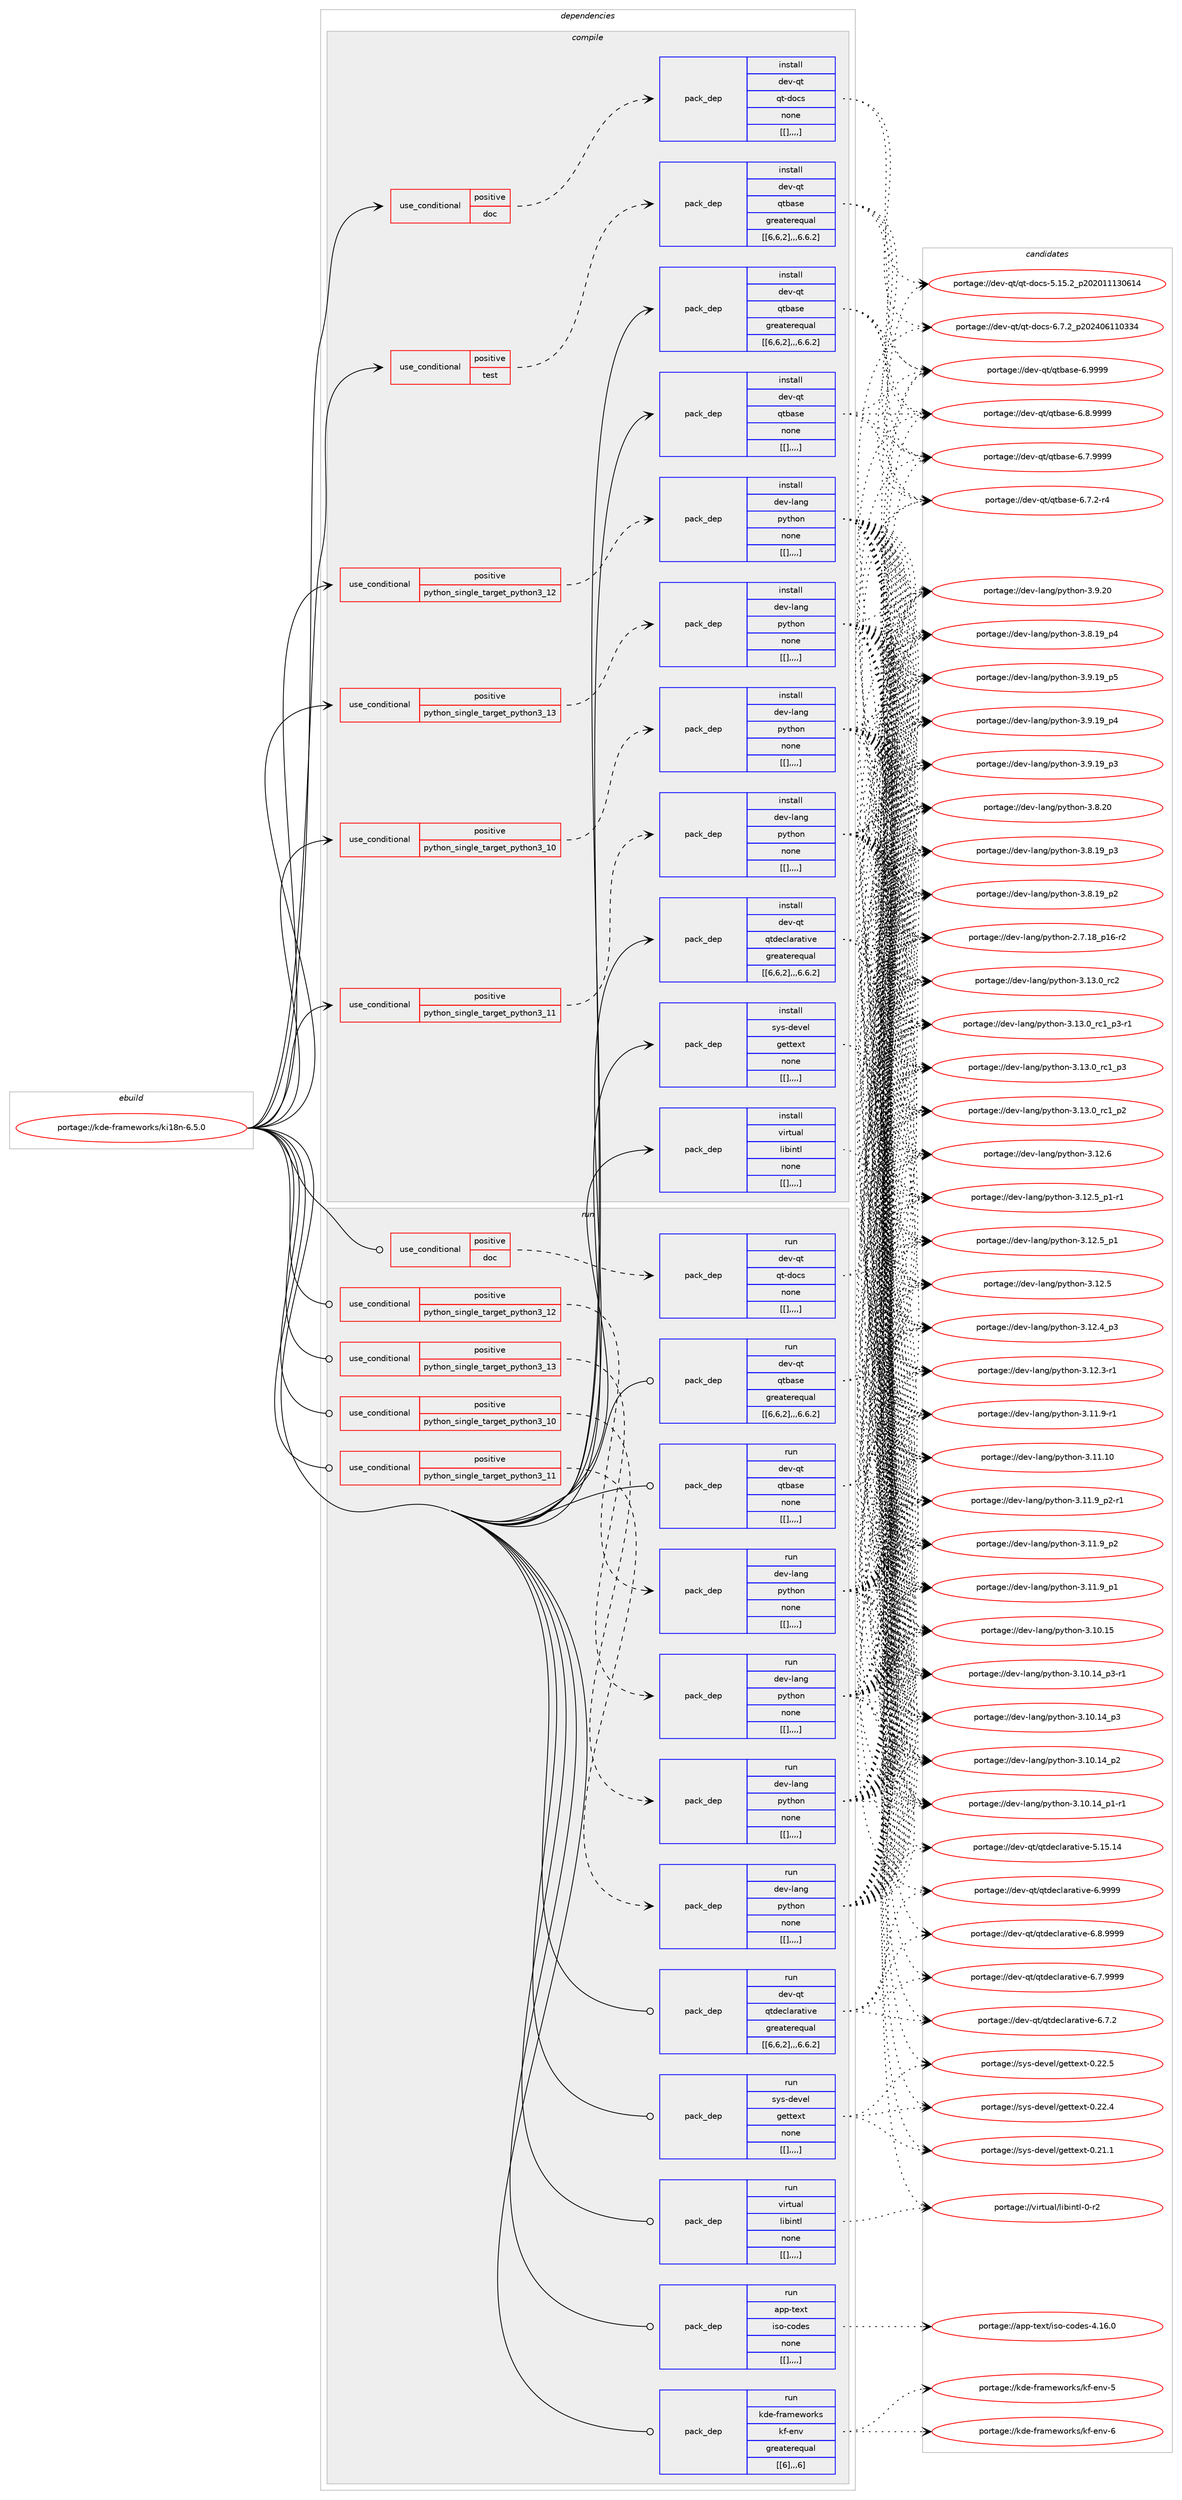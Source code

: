 digraph prolog {

# *************
# Graph options
# *************

newrank=true;
concentrate=true;
compound=true;
graph [rankdir=LR,fontname=Helvetica,fontsize=10,ranksep=1.5];#, ranksep=2.5, nodesep=0.2];
edge  [arrowhead=vee];
node  [fontname=Helvetica,fontsize=10];

# **********
# The ebuild
# **********

subgraph cluster_leftcol {
color=gray;
label=<<i>ebuild</i>>;
id [label="portage://kde-frameworks/ki18n-6.5.0", color=red, width=4, href="../kde-frameworks/ki18n-6.5.0.svg"];
}

# ****************
# The dependencies
# ****************

subgraph cluster_midcol {
color=gray;
label=<<i>dependencies</i>>;
subgraph cluster_compile {
fillcolor="#eeeeee";
style=filled;
label=<<i>compile</i>>;
subgraph cond70221 {
dependency274258 [label=<<TABLE BORDER="0" CELLBORDER="1" CELLSPACING="0" CELLPADDING="4"><TR><TD ROWSPAN="3" CELLPADDING="10">use_conditional</TD></TR><TR><TD>positive</TD></TR><TR><TD>doc</TD></TR></TABLE>>, shape=none, color=red];
subgraph pack201921 {
dependency274259 [label=<<TABLE BORDER="0" CELLBORDER="1" CELLSPACING="0" CELLPADDING="4" WIDTH="220"><TR><TD ROWSPAN="6" CELLPADDING="30">pack_dep</TD></TR><TR><TD WIDTH="110">install</TD></TR><TR><TD>dev-qt</TD></TR><TR><TD>qt-docs</TD></TR><TR><TD>none</TD></TR><TR><TD>[[],,,,]</TD></TR></TABLE>>, shape=none, color=blue];
}
dependency274258:e -> dependency274259:w [weight=20,style="dashed",arrowhead="vee"];
}
id:e -> dependency274258:w [weight=20,style="solid",arrowhead="vee"];
subgraph cond70222 {
dependency274260 [label=<<TABLE BORDER="0" CELLBORDER="1" CELLSPACING="0" CELLPADDING="4"><TR><TD ROWSPAN="3" CELLPADDING="10">use_conditional</TD></TR><TR><TD>positive</TD></TR><TR><TD>python_single_target_python3_10</TD></TR></TABLE>>, shape=none, color=red];
subgraph pack201922 {
dependency274261 [label=<<TABLE BORDER="0" CELLBORDER="1" CELLSPACING="0" CELLPADDING="4" WIDTH="220"><TR><TD ROWSPAN="6" CELLPADDING="30">pack_dep</TD></TR><TR><TD WIDTH="110">install</TD></TR><TR><TD>dev-lang</TD></TR><TR><TD>python</TD></TR><TR><TD>none</TD></TR><TR><TD>[[],,,,]</TD></TR></TABLE>>, shape=none, color=blue];
}
dependency274260:e -> dependency274261:w [weight=20,style="dashed",arrowhead="vee"];
}
id:e -> dependency274260:w [weight=20,style="solid",arrowhead="vee"];
subgraph cond70223 {
dependency274262 [label=<<TABLE BORDER="0" CELLBORDER="1" CELLSPACING="0" CELLPADDING="4"><TR><TD ROWSPAN="3" CELLPADDING="10">use_conditional</TD></TR><TR><TD>positive</TD></TR><TR><TD>python_single_target_python3_11</TD></TR></TABLE>>, shape=none, color=red];
subgraph pack201923 {
dependency274263 [label=<<TABLE BORDER="0" CELLBORDER="1" CELLSPACING="0" CELLPADDING="4" WIDTH="220"><TR><TD ROWSPAN="6" CELLPADDING="30">pack_dep</TD></TR><TR><TD WIDTH="110">install</TD></TR><TR><TD>dev-lang</TD></TR><TR><TD>python</TD></TR><TR><TD>none</TD></TR><TR><TD>[[],,,,]</TD></TR></TABLE>>, shape=none, color=blue];
}
dependency274262:e -> dependency274263:w [weight=20,style="dashed",arrowhead="vee"];
}
id:e -> dependency274262:w [weight=20,style="solid",arrowhead="vee"];
subgraph cond70224 {
dependency274264 [label=<<TABLE BORDER="0" CELLBORDER="1" CELLSPACING="0" CELLPADDING="4"><TR><TD ROWSPAN="3" CELLPADDING="10">use_conditional</TD></TR><TR><TD>positive</TD></TR><TR><TD>python_single_target_python3_12</TD></TR></TABLE>>, shape=none, color=red];
subgraph pack201924 {
dependency274265 [label=<<TABLE BORDER="0" CELLBORDER="1" CELLSPACING="0" CELLPADDING="4" WIDTH="220"><TR><TD ROWSPAN="6" CELLPADDING="30">pack_dep</TD></TR><TR><TD WIDTH="110">install</TD></TR><TR><TD>dev-lang</TD></TR><TR><TD>python</TD></TR><TR><TD>none</TD></TR><TR><TD>[[],,,,]</TD></TR></TABLE>>, shape=none, color=blue];
}
dependency274264:e -> dependency274265:w [weight=20,style="dashed",arrowhead="vee"];
}
id:e -> dependency274264:w [weight=20,style="solid",arrowhead="vee"];
subgraph cond70225 {
dependency274266 [label=<<TABLE BORDER="0" CELLBORDER="1" CELLSPACING="0" CELLPADDING="4"><TR><TD ROWSPAN="3" CELLPADDING="10">use_conditional</TD></TR><TR><TD>positive</TD></TR><TR><TD>python_single_target_python3_13</TD></TR></TABLE>>, shape=none, color=red];
subgraph pack201925 {
dependency274267 [label=<<TABLE BORDER="0" CELLBORDER="1" CELLSPACING="0" CELLPADDING="4" WIDTH="220"><TR><TD ROWSPAN="6" CELLPADDING="30">pack_dep</TD></TR><TR><TD WIDTH="110">install</TD></TR><TR><TD>dev-lang</TD></TR><TR><TD>python</TD></TR><TR><TD>none</TD></TR><TR><TD>[[],,,,]</TD></TR></TABLE>>, shape=none, color=blue];
}
dependency274266:e -> dependency274267:w [weight=20,style="dashed",arrowhead="vee"];
}
id:e -> dependency274266:w [weight=20,style="solid",arrowhead="vee"];
subgraph cond70226 {
dependency274268 [label=<<TABLE BORDER="0" CELLBORDER="1" CELLSPACING="0" CELLPADDING="4"><TR><TD ROWSPAN="3" CELLPADDING="10">use_conditional</TD></TR><TR><TD>positive</TD></TR><TR><TD>test</TD></TR></TABLE>>, shape=none, color=red];
subgraph pack201926 {
dependency274269 [label=<<TABLE BORDER="0" CELLBORDER="1" CELLSPACING="0" CELLPADDING="4" WIDTH="220"><TR><TD ROWSPAN="6" CELLPADDING="30">pack_dep</TD></TR><TR><TD WIDTH="110">install</TD></TR><TR><TD>dev-qt</TD></TR><TR><TD>qtbase</TD></TR><TR><TD>greaterequal</TD></TR><TR><TD>[[6,6,2],,,6.6.2]</TD></TR></TABLE>>, shape=none, color=blue];
}
dependency274268:e -> dependency274269:w [weight=20,style="dashed",arrowhead="vee"];
}
id:e -> dependency274268:w [weight=20,style="solid",arrowhead="vee"];
subgraph pack201927 {
dependency274270 [label=<<TABLE BORDER="0" CELLBORDER="1" CELLSPACING="0" CELLPADDING="4" WIDTH="220"><TR><TD ROWSPAN="6" CELLPADDING="30">pack_dep</TD></TR><TR><TD WIDTH="110">install</TD></TR><TR><TD>dev-qt</TD></TR><TR><TD>qtbase</TD></TR><TR><TD>greaterequal</TD></TR><TR><TD>[[6,6,2],,,6.6.2]</TD></TR></TABLE>>, shape=none, color=blue];
}
id:e -> dependency274270:w [weight=20,style="solid",arrowhead="vee"];
subgraph pack201928 {
dependency274271 [label=<<TABLE BORDER="0" CELLBORDER="1" CELLSPACING="0" CELLPADDING="4" WIDTH="220"><TR><TD ROWSPAN="6" CELLPADDING="30">pack_dep</TD></TR><TR><TD WIDTH="110">install</TD></TR><TR><TD>dev-qt</TD></TR><TR><TD>qtbase</TD></TR><TR><TD>none</TD></TR><TR><TD>[[],,,,]</TD></TR></TABLE>>, shape=none, color=blue];
}
id:e -> dependency274271:w [weight=20,style="solid",arrowhead="vee"];
subgraph pack201929 {
dependency274272 [label=<<TABLE BORDER="0" CELLBORDER="1" CELLSPACING="0" CELLPADDING="4" WIDTH="220"><TR><TD ROWSPAN="6" CELLPADDING="30">pack_dep</TD></TR><TR><TD WIDTH="110">install</TD></TR><TR><TD>dev-qt</TD></TR><TR><TD>qtdeclarative</TD></TR><TR><TD>greaterequal</TD></TR><TR><TD>[[6,6,2],,,6.6.2]</TD></TR></TABLE>>, shape=none, color=blue];
}
id:e -> dependency274272:w [weight=20,style="solid",arrowhead="vee"];
subgraph pack201930 {
dependency274273 [label=<<TABLE BORDER="0" CELLBORDER="1" CELLSPACING="0" CELLPADDING="4" WIDTH="220"><TR><TD ROWSPAN="6" CELLPADDING="30">pack_dep</TD></TR><TR><TD WIDTH="110">install</TD></TR><TR><TD>sys-devel</TD></TR><TR><TD>gettext</TD></TR><TR><TD>none</TD></TR><TR><TD>[[],,,,]</TD></TR></TABLE>>, shape=none, color=blue];
}
id:e -> dependency274273:w [weight=20,style="solid",arrowhead="vee"];
subgraph pack201931 {
dependency274274 [label=<<TABLE BORDER="0" CELLBORDER="1" CELLSPACING="0" CELLPADDING="4" WIDTH="220"><TR><TD ROWSPAN="6" CELLPADDING="30">pack_dep</TD></TR><TR><TD WIDTH="110">install</TD></TR><TR><TD>virtual</TD></TR><TR><TD>libintl</TD></TR><TR><TD>none</TD></TR><TR><TD>[[],,,,]</TD></TR></TABLE>>, shape=none, color=blue];
}
id:e -> dependency274274:w [weight=20,style="solid",arrowhead="vee"];
}
subgraph cluster_compileandrun {
fillcolor="#eeeeee";
style=filled;
label=<<i>compile and run</i>>;
}
subgraph cluster_run {
fillcolor="#eeeeee";
style=filled;
label=<<i>run</i>>;
subgraph cond70227 {
dependency274275 [label=<<TABLE BORDER="0" CELLBORDER="1" CELLSPACING="0" CELLPADDING="4"><TR><TD ROWSPAN="3" CELLPADDING="10">use_conditional</TD></TR><TR><TD>positive</TD></TR><TR><TD>doc</TD></TR></TABLE>>, shape=none, color=red];
subgraph pack201932 {
dependency274276 [label=<<TABLE BORDER="0" CELLBORDER="1" CELLSPACING="0" CELLPADDING="4" WIDTH="220"><TR><TD ROWSPAN="6" CELLPADDING="30">pack_dep</TD></TR><TR><TD WIDTH="110">run</TD></TR><TR><TD>dev-qt</TD></TR><TR><TD>qt-docs</TD></TR><TR><TD>none</TD></TR><TR><TD>[[],,,,]</TD></TR></TABLE>>, shape=none, color=blue];
}
dependency274275:e -> dependency274276:w [weight=20,style="dashed",arrowhead="vee"];
}
id:e -> dependency274275:w [weight=20,style="solid",arrowhead="odot"];
subgraph cond70228 {
dependency274277 [label=<<TABLE BORDER="0" CELLBORDER="1" CELLSPACING="0" CELLPADDING="4"><TR><TD ROWSPAN="3" CELLPADDING="10">use_conditional</TD></TR><TR><TD>positive</TD></TR><TR><TD>python_single_target_python3_10</TD></TR></TABLE>>, shape=none, color=red];
subgraph pack201933 {
dependency274278 [label=<<TABLE BORDER="0" CELLBORDER="1" CELLSPACING="0" CELLPADDING="4" WIDTH="220"><TR><TD ROWSPAN="6" CELLPADDING="30">pack_dep</TD></TR><TR><TD WIDTH="110">run</TD></TR><TR><TD>dev-lang</TD></TR><TR><TD>python</TD></TR><TR><TD>none</TD></TR><TR><TD>[[],,,,]</TD></TR></TABLE>>, shape=none, color=blue];
}
dependency274277:e -> dependency274278:w [weight=20,style="dashed",arrowhead="vee"];
}
id:e -> dependency274277:w [weight=20,style="solid",arrowhead="odot"];
subgraph cond70229 {
dependency274279 [label=<<TABLE BORDER="0" CELLBORDER="1" CELLSPACING="0" CELLPADDING="4"><TR><TD ROWSPAN="3" CELLPADDING="10">use_conditional</TD></TR><TR><TD>positive</TD></TR><TR><TD>python_single_target_python3_11</TD></TR></TABLE>>, shape=none, color=red];
subgraph pack201934 {
dependency274280 [label=<<TABLE BORDER="0" CELLBORDER="1" CELLSPACING="0" CELLPADDING="4" WIDTH="220"><TR><TD ROWSPAN="6" CELLPADDING="30">pack_dep</TD></TR><TR><TD WIDTH="110">run</TD></TR><TR><TD>dev-lang</TD></TR><TR><TD>python</TD></TR><TR><TD>none</TD></TR><TR><TD>[[],,,,]</TD></TR></TABLE>>, shape=none, color=blue];
}
dependency274279:e -> dependency274280:w [weight=20,style="dashed",arrowhead="vee"];
}
id:e -> dependency274279:w [weight=20,style="solid",arrowhead="odot"];
subgraph cond70230 {
dependency274281 [label=<<TABLE BORDER="0" CELLBORDER="1" CELLSPACING="0" CELLPADDING="4"><TR><TD ROWSPAN="3" CELLPADDING="10">use_conditional</TD></TR><TR><TD>positive</TD></TR><TR><TD>python_single_target_python3_12</TD></TR></TABLE>>, shape=none, color=red];
subgraph pack201935 {
dependency274282 [label=<<TABLE BORDER="0" CELLBORDER="1" CELLSPACING="0" CELLPADDING="4" WIDTH="220"><TR><TD ROWSPAN="6" CELLPADDING="30">pack_dep</TD></TR><TR><TD WIDTH="110">run</TD></TR><TR><TD>dev-lang</TD></TR><TR><TD>python</TD></TR><TR><TD>none</TD></TR><TR><TD>[[],,,,]</TD></TR></TABLE>>, shape=none, color=blue];
}
dependency274281:e -> dependency274282:w [weight=20,style="dashed",arrowhead="vee"];
}
id:e -> dependency274281:w [weight=20,style="solid",arrowhead="odot"];
subgraph cond70231 {
dependency274283 [label=<<TABLE BORDER="0" CELLBORDER="1" CELLSPACING="0" CELLPADDING="4"><TR><TD ROWSPAN="3" CELLPADDING="10">use_conditional</TD></TR><TR><TD>positive</TD></TR><TR><TD>python_single_target_python3_13</TD></TR></TABLE>>, shape=none, color=red];
subgraph pack201936 {
dependency274284 [label=<<TABLE BORDER="0" CELLBORDER="1" CELLSPACING="0" CELLPADDING="4" WIDTH="220"><TR><TD ROWSPAN="6" CELLPADDING="30">pack_dep</TD></TR><TR><TD WIDTH="110">run</TD></TR><TR><TD>dev-lang</TD></TR><TR><TD>python</TD></TR><TR><TD>none</TD></TR><TR><TD>[[],,,,]</TD></TR></TABLE>>, shape=none, color=blue];
}
dependency274283:e -> dependency274284:w [weight=20,style="dashed",arrowhead="vee"];
}
id:e -> dependency274283:w [weight=20,style="solid",arrowhead="odot"];
subgraph pack201937 {
dependency274285 [label=<<TABLE BORDER="0" CELLBORDER="1" CELLSPACING="0" CELLPADDING="4" WIDTH="220"><TR><TD ROWSPAN="6" CELLPADDING="30">pack_dep</TD></TR><TR><TD WIDTH="110">run</TD></TR><TR><TD>app-text</TD></TR><TR><TD>iso-codes</TD></TR><TR><TD>none</TD></TR><TR><TD>[[],,,,]</TD></TR></TABLE>>, shape=none, color=blue];
}
id:e -> dependency274285:w [weight=20,style="solid",arrowhead="odot"];
subgraph pack201938 {
dependency274286 [label=<<TABLE BORDER="0" CELLBORDER="1" CELLSPACING="0" CELLPADDING="4" WIDTH="220"><TR><TD ROWSPAN="6" CELLPADDING="30">pack_dep</TD></TR><TR><TD WIDTH="110">run</TD></TR><TR><TD>dev-qt</TD></TR><TR><TD>qtbase</TD></TR><TR><TD>greaterequal</TD></TR><TR><TD>[[6,6,2],,,6.6.2]</TD></TR></TABLE>>, shape=none, color=blue];
}
id:e -> dependency274286:w [weight=20,style="solid",arrowhead="odot"];
subgraph pack201939 {
dependency274287 [label=<<TABLE BORDER="0" CELLBORDER="1" CELLSPACING="0" CELLPADDING="4" WIDTH="220"><TR><TD ROWSPAN="6" CELLPADDING="30">pack_dep</TD></TR><TR><TD WIDTH="110">run</TD></TR><TR><TD>dev-qt</TD></TR><TR><TD>qtbase</TD></TR><TR><TD>none</TD></TR><TR><TD>[[],,,,]</TD></TR></TABLE>>, shape=none, color=blue];
}
id:e -> dependency274287:w [weight=20,style="solid",arrowhead="odot"];
subgraph pack201940 {
dependency274288 [label=<<TABLE BORDER="0" CELLBORDER="1" CELLSPACING="0" CELLPADDING="4" WIDTH="220"><TR><TD ROWSPAN="6" CELLPADDING="30">pack_dep</TD></TR><TR><TD WIDTH="110">run</TD></TR><TR><TD>dev-qt</TD></TR><TR><TD>qtdeclarative</TD></TR><TR><TD>greaterequal</TD></TR><TR><TD>[[6,6,2],,,6.6.2]</TD></TR></TABLE>>, shape=none, color=blue];
}
id:e -> dependency274288:w [weight=20,style="solid",arrowhead="odot"];
subgraph pack201941 {
dependency274289 [label=<<TABLE BORDER="0" CELLBORDER="1" CELLSPACING="0" CELLPADDING="4" WIDTH="220"><TR><TD ROWSPAN="6" CELLPADDING="30">pack_dep</TD></TR><TR><TD WIDTH="110">run</TD></TR><TR><TD>kde-frameworks</TD></TR><TR><TD>kf-env</TD></TR><TR><TD>greaterequal</TD></TR><TR><TD>[[6],,,6]</TD></TR></TABLE>>, shape=none, color=blue];
}
id:e -> dependency274289:w [weight=20,style="solid",arrowhead="odot"];
subgraph pack201942 {
dependency274290 [label=<<TABLE BORDER="0" CELLBORDER="1" CELLSPACING="0" CELLPADDING="4" WIDTH="220"><TR><TD ROWSPAN="6" CELLPADDING="30">pack_dep</TD></TR><TR><TD WIDTH="110">run</TD></TR><TR><TD>sys-devel</TD></TR><TR><TD>gettext</TD></TR><TR><TD>none</TD></TR><TR><TD>[[],,,,]</TD></TR></TABLE>>, shape=none, color=blue];
}
id:e -> dependency274290:w [weight=20,style="solid",arrowhead="odot"];
subgraph pack201943 {
dependency274291 [label=<<TABLE BORDER="0" CELLBORDER="1" CELLSPACING="0" CELLPADDING="4" WIDTH="220"><TR><TD ROWSPAN="6" CELLPADDING="30">pack_dep</TD></TR><TR><TD WIDTH="110">run</TD></TR><TR><TD>virtual</TD></TR><TR><TD>libintl</TD></TR><TR><TD>none</TD></TR><TR><TD>[[],,,,]</TD></TR></TABLE>>, shape=none, color=blue];
}
id:e -> dependency274291:w [weight=20,style="solid",arrowhead="odot"];
}
}

# **************
# The candidates
# **************

subgraph cluster_choices {
rank=same;
color=gray;
label=<<i>candidates</i>>;

subgraph choice201921 {
color=black;
nodesep=1;
choice1001011184511311647113116451001119911545544655465095112504850524854494948515152 [label="portage://dev-qt/qt-docs-6.7.2_p202406110334", color=red, width=4,href="../dev-qt/qt-docs-6.7.2_p202406110334.svg"];
choice100101118451131164711311645100111991154553464953465095112504850484949495148544952 [label="portage://dev-qt/qt-docs-5.15.2_p202011130614", color=red, width=4,href="../dev-qt/qt-docs-5.15.2_p202011130614.svg"];
dependency274259:e -> choice1001011184511311647113116451001119911545544655465095112504850524854494948515152:w [style=dotted,weight="100"];
dependency274259:e -> choice100101118451131164711311645100111991154553464953465095112504850484949495148544952:w [style=dotted,weight="100"];
}
subgraph choice201922 {
color=black;
nodesep=1;
choice10010111845108971101034711212111610411111045514649514648951149950 [label="portage://dev-lang/python-3.13.0_rc2", color=red, width=4,href="../dev-lang/python-3.13.0_rc2.svg"];
choice1001011184510897110103471121211161041111104551464951464895114994995112514511449 [label="portage://dev-lang/python-3.13.0_rc1_p3-r1", color=red, width=4,href="../dev-lang/python-3.13.0_rc1_p3-r1.svg"];
choice100101118451089711010347112121116104111110455146495146489511499499511251 [label="portage://dev-lang/python-3.13.0_rc1_p3", color=red, width=4,href="../dev-lang/python-3.13.0_rc1_p3.svg"];
choice100101118451089711010347112121116104111110455146495146489511499499511250 [label="portage://dev-lang/python-3.13.0_rc1_p2", color=red, width=4,href="../dev-lang/python-3.13.0_rc1_p2.svg"];
choice10010111845108971101034711212111610411111045514649504654 [label="portage://dev-lang/python-3.12.6", color=red, width=4,href="../dev-lang/python-3.12.6.svg"];
choice1001011184510897110103471121211161041111104551464950465395112494511449 [label="portage://dev-lang/python-3.12.5_p1-r1", color=red, width=4,href="../dev-lang/python-3.12.5_p1-r1.svg"];
choice100101118451089711010347112121116104111110455146495046539511249 [label="portage://dev-lang/python-3.12.5_p1", color=red, width=4,href="../dev-lang/python-3.12.5_p1.svg"];
choice10010111845108971101034711212111610411111045514649504653 [label="portage://dev-lang/python-3.12.5", color=red, width=4,href="../dev-lang/python-3.12.5.svg"];
choice100101118451089711010347112121116104111110455146495046529511251 [label="portage://dev-lang/python-3.12.4_p3", color=red, width=4,href="../dev-lang/python-3.12.4_p3.svg"];
choice100101118451089711010347112121116104111110455146495046514511449 [label="portage://dev-lang/python-3.12.3-r1", color=red, width=4,href="../dev-lang/python-3.12.3-r1.svg"];
choice1001011184510897110103471121211161041111104551464949464948 [label="portage://dev-lang/python-3.11.10", color=red, width=4,href="../dev-lang/python-3.11.10.svg"];
choice1001011184510897110103471121211161041111104551464949465795112504511449 [label="portage://dev-lang/python-3.11.9_p2-r1", color=red, width=4,href="../dev-lang/python-3.11.9_p2-r1.svg"];
choice100101118451089711010347112121116104111110455146494946579511250 [label="portage://dev-lang/python-3.11.9_p2", color=red, width=4,href="../dev-lang/python-3.11.9_p2.svg"];
choice100101118451089711010347112121116104111110455146494946579511249 [label="portage://dev-lang/python-3.11.9_p1", color=red, width=4,href="../dev-lang/python-3.11.9_p1.svg"];
choice100101118451089711010347112121116104111110455146494946574511449 [label="portage://dev-lang/python-3.11.9-r1", color=red, width=4,href="../dev-lang/python-3.11.9-r1.svg"];
choice1001011184510897110103471121211161041111104551464948464953 [label="portage://dev-lang/python-3.10.15", color=red, width=4,href="../dev-lang/python-3.10.15.svg"];
choice100101118451089711010347112121116104111110455146494846495295112514511449 [label="portage://dev-lang/python-3.10.14_p3-r1", color=red, width=4,href="../dev-lang/python-3.10.14_p3-r1.svg"];
choice10010111845108971101034711212111610411111045514649484649529511251 [label="portage://dev-lang/python-3.10.14_p3", color=red, width=4,href="../dev-lang/python-3.10.14_p3.svg"];
choice10010111845108971101034711212111610411111045514649484649529511250 [label="portage://dev-lang/python-3.10.14_p2", color=red, width=4,href="../dev-lang/python-3.10.14_p2.svg"];
choice100101118451089711010347112121116104111110455146494846495295112494511449 [label="portage://dev-lang/python-3.10.14_p1-r1", color=red, width=4,href="../dev-lang/python-3.10.14_p1-r1.svg"];
choice10010111845108971101034711212111610411111045514657465048 [label="portage://dev-lang/python-3.9.20", color=red, width=4,href="../dev-lang/python-3.9.20.svg"];
choice100101118451089711010347112121116104111110455146574649579511253 [label="portage://dev-lang/python-3.9.19_p5", color=red, width=4,href="../dev-lang/python-3.9.19_p5.svg"];
choice100101118451089711010347112121116104111110455146574649579511252 [label="portage://dev-lang/python-3.9.19_p4", color=red, width=4,href="../dev-lang/python-3.9.19_p4.svg"];
choice100101118451089711010347112121116104111110455146574649579511251 [label="portage://dev-lang/python-3.9.19_p3", color=red, width=4,href="../dev-lang/python-3.9.19_p3.svg"];
choice10010111845108971101034711212111610411111045514656465048 [label="portage://dev-lang/python-3.8.20", color=red, width=4,href="../dev-lang/python-3.8.20.svg"];
choice100101118451089711010347112121116104111110455146564649579511252 [label="portage://dev-lang/python-3.8.19_p4", color=red, width=4,href="../dev-lang/python-3.8.19_p4.svg"];
choice100101118451089711010347112121116104111110455146564649579511251 [label="portage://dev-lang/python-3.8.19_p3", color=red, width=4,href="../dev-lang/python-3.8.19_p3.svg"];
choice100101118451089711010347112121116104111110455146564649579511250 [label="portage://dev-lang/python-3.8.19_p2", color=red, width=4,href="../dev-lang/python-3.8.19_p2.svg"];
choice100101118451089711010347112121116104111110455046554649569511249544511450 [label="portage://dev-lang/python-2.7.18_p16-r2", color=red, width=4,href="../dev-lang/python-2.7.18_p16-r2.svg"];
dependency274261:e -> choice10010111845108971101034711212111610411111045514649514648951149950:w [style=dotted,weight="100"];
dependency274261:e -> choice1001011184510897110103471121211161041111104551464951464895114994995112514511449:w [style=dotted,weight="100"];
dependency274261:e -> choice100101118451089711010347112121116104111110455146495146489511499499511251:w [style=dotted,weight="100"];
dependency274261:e -> choice100101118451089711010347112121116104111110455146495146489511499499511250:w [style=dotted,weight="100"];
dependency274261:e -> choice10010111845108971101034711212111610411111045514649504654:w [style=dotted,weight="100"];
dependency274261:e -> choice1001011184510897110103471121211161041111104551464950465395112494511449:w [style=dotted,weight="100"];
dependency274261:e -> choice100101118451089711010347112121116104111110455146495046539511249:w [style=dotted,weight="100"];
dependency274261:e -> choice10010111845108971101034711212111610411111045514649504653:w [style=dotted,weight="100"];
dependency274261:e -> choice100101118451089711010347112121116104111110455146495046529511251:w [style=dotted,weight="100"];
dependency274261:e -> choice100101118451089711010347112121116104111110455146495046514511449:w [style=dotted,weight="100"];
dependency274261:e -> choice1001011184510897110103471121211161041111104551464949464948:w [style=dotted,weight="100"];
dependency274261:e -> choice1001011184510897110103471121211161041111104551464949465795112504511449:w [style=dotted,weight="100"];
dependency274261:e -> choice100101118451089711010347112121116104111110455146494946579511250:w [style=dotted,weight="100"];
dependency274261:e -> choice100101118451089711010347112121116104111110455146494946579511249:w [style=dotted,weight="100"];
dependency274261:e -> choice100101118451089711010347112121116104111110455146494946574511449:w [style=dotted,weight="100"];
dependency274261:e -> choice1001011184510897110103471121211161041111104551464948464953:w [style=dotted,weight="100"];
dependency274261:e -> choice100101118451089711010347112121116104111110455146494846495295112514511449:w [style=dotted,weight="100"];
dependency274261:e -> choice10010111845108971101034711212111610411111045514649484649529511251:w [style=dotted,weight="100"];
dependency274261:e -> choice10010111845108971101034711212111610411111045514649484649529511250:w [style=dotted,weight="100"];
dependency274261:e -> choice100101118451089711010347112121116104111110455146494846495295112494511449:w [style=dotted,weight="100"];
dependency274261:e -> choice10010111845108971101034711212111610411111045514657465048:w [style=dotted,weight="100"];
dependency274261:e -> choice100101118451089711010347112121116104111110455146574649579511253:w [style=dotted,weight="100"];
dependency274261:e -> choice100101118451089711010347112121116104111110455146574649579511252:w [style=dotted,weight="100"];
dependency274261:e -> choice100101118451089711010347112121116104111110455146574649579511251:w [style=dotted,weight="100"];
dependency274261:e -> choice10010111845108971101034711212111610411111045514656465048:w [style=dotted,weight="100"];
dependency274261:e -> choice100101118451089711010347112121116104111110455146564649579511252:w [style=dotted,weight="100"];
dependency274261:e -> choice100101118451089711010347112121116104111110455146564649579511251:w [style=dotted,weight="100"];
dependency274261:e -> choice100101118451089711010347112121116104111110455146564649579511250:w [style=dotted,weight="100"];
dependency274261:e -> choice100101118451089711010347112121116104111110455046554649569511249544511450:w [style=dotted,weight="100"];
}
subgraph choice201923 {
color=black;
nodesep=1;
choice10010111845108971101034711212111610411111045514649514648951149950 [label="portage://dev-lang/python-3.13.0_rc2", color=red, width=4,href="../dev-lang/python-3.13.0_rc2.svg"];
choice1001011184510897110103471121211161041111104551464951464895114994995112514511449 [label="portage://dev-lang/python-3.13.0_rc1_p3-r1", color=red, width=4,href="../dev-lang/python-3.13.0_rc1_p3-r1.svg"];
choice100101118451089711010347112121116104111110455146495146489511499499511251 [label="portage://dev-lang/python-3.13.0_rc1_p3", color=red, width=4,href="../dev-lang/python-3.13.0_rc1_p3.svg"];
choice100101118451089711010347112121116104111110455146495146489511499499511250 [label="portage://dev-lang/python-3.13.0_rc1_p2", color=red, width=4,href="../dev-lang/python-3.13.0_rc1_p2.svg"];
choice10010111845108971101034711212111610411111045514649504654 [label="portage://dev-lang/python-3.12.6", color=red, width=4,href="../dev-lang/python-3.12.6.svg"];
choice1001011184510897110103471121211161041111104551464950465395112494511449 [label="portage://dev-lang/python-3.12.5_p1-r1", color=red, width=4,href="../dev-lang/python-3.12.5_p1-r1.svg"];
choice100101118451089711010347112121116104111110455146495046539511249 [label="portage://dev-lang/python-3.12.5_p1", color=red, width=4,href="../dev-lang/python-3.12.5_p1.svg"];
choice10010111845108971101034711212111610411111045514649504653 [label="portage://dev-lang/python-3.12.5", color=red, width=4,href="../dev-lang/python-3.12.5.svg"];
choice100101118451089711010347112121116104111110455146495046529511251 [label="portage://dev-lang/python-3.12.4_p3", color=red, width=4,href="../dev-lang/python-3.12.4_p3.svg"];
choice100101118451089711010347112121116104111110455146495046514511449 [label="portage://dev-lang/python-3.12.3-r1", color=red, width=4,href="../dev-lang/python-3.12.3-r1.svg"];
choice1001011184510897110103471121211161041111104551464949464948 [label="portage://dev-lang/python-3.11.10", color=red, width=4,href="../dev-lang/python-3.11.10.svg"];
choice1001011184510897110103471121211161041111104551464949465795112504511449 [label="portage://dev-lang/python-3.11.9_p2-r1", color=red, width=4,href="../dev-lang/python-3.11.9_p2-r1.svg"];
choice100101118451089711010347112121116104111110455146494946579511250 [label="portage://dev-lang/python-3.11.9_p2", color=red, width=4,href="../dev-lang/python-3.11.9_p2.svg"];
choice100101118451089711010347112121116104111110455146494946579511249 [label="portage://dev-lang/python-3.11.9_p1", color=red, width=4,href="../dev-lang/python-3.11.9_p1.svg"];
choice100101118451089711010347112121116104111110455146494946574511449 [label="portage://dev-lang/python-3.11.9-r1", color=red, width=4,href="../dev-lang/python-3.11.9-r1.svg"];
choice1001011184510897110103471121211161041111104551464948464953 [label="portage://dev-lang/python-3.10.15", color=red, width=4,href="../dev-lang/python-3.10.15.svg"];
choice100101118451089711010347112121116104111110455146494846495295112514511449 [label="portage://dev-lang/python-3.10.14_p3-r1", color=red, width=4,href="../dev-lang/python-3.10.14_p3-r1.svg"];
choice10010111845108971101034711212111610411111045514649484649529511251 [label="portage://dev-lang/python-3.10.14_p3", color=red, width=4,href="../dev-lang/python-3.10.14_p3.svg"];
choice10010111845108971101034711212111610411111045514649484649529511250 [label="portage://dev-lang/python-3.10.14_p2", color=red, width=4,href="../dev-lang/python-3.10.14_p2.svg"];
choice100101118451089711010347112121116104111110455146494846495295112494511449 [label="portage://dev-lang/python-3.10.14_p1-r1", color=red, width=4,href="../dev-lang/python-3.10.14_p1-r1.svg"];
choice10010111845108971101034711212111610411111045514657465048 [label="portage://dev-lang/python-3.9.20", color=red, width=4,href="../dev-lang/python-3.9.20.svg"];
choice100101118451089711010347112121116104111110455146574649579511253 [label="portage://dev-lang/python-3.9.19_p5", color=red, width=4,href="../dev-lang/python-3.9.19_p5.svg"];
choice100101118451089711010347112121116104111110455146574649579511252 [label="portage://dev-lang/python-3.9.19_p4", color=red, width=4,href="../dev-lang/python-3.9.19_p4.svg"];
choice100101118451089711010347112121116104111110455146574649579511251 [label="portage://dev-lang/python-3.9.19_p3", color=red, width=4,href="../dev-lang/python-3.9.19_p3.svg"];
choice10010111845108971101034711212111610411111045514656465048 [label="portage://dev-lang/python-3.8.20", color=red, width=4,href="../dev-lang/python-3.8.20.svg"];
choice100101118451089711010347112121116104111110455146564649579511252 [label="portage://dev-lang/python-3.8.19_p4", color=red, width=4,href="../dev-lang/python-3.8.19_p4.svg"];
choice100101118451089711010347112121116104111110455146564649579511251 [label="portage://dev-lang/python-3.8.19_p3", color=red, width=4,href="../dev-lang/python-3.8.19_p3.svg"];
choice100101118451089711010347112121116104111110455146564649579511250 [label="portage://dev-lang/python-3.8.19_p2", color=red, width=4,href="../dev-lang/python-3.8.19_p2.svg"];
choice100101118451089711010347112121116104111110455046554649569511249544511450 [label="portage://dev-lang/python-2.7.18_p16-r2", color=red, width=4,href="../dev-lang/python-2.7.18_p16-r2.svg"];
dependency274263:e -> choice10010111845108971101034711212111610411111045514649514648951149950:w [style=dotted,weight="100"];
dependency274263:e -> choice1001011184510897110103471121211161041111104551464951464895114994995112514511449:w [style=dotted,weight="100"];
dependency274263:e -> choice100101118451089711010347112121116104111110455146495146489511499499511251:w [style=dotted,weight="100"];
dependency274263:e -> choice100101118451089711010347112121116104111110455146495146489511499499511250:w [style=dotted,weight="100"];
dependency274263:e -> choice10010111845108971101034711212111610411111045514649504654:w [style=dotted,weight="100"];
dependency274263:e -> choice1001011184510897110103471121211161041111104551464950465395112494511449:w [style=dotted,weight="100"];
dependency274263:e -> choice100101118451089711010347112121116104111110455146495046539511249:w [style=dotted,weight="100"];
dependency274263:e -> choice10010111845108971101034711212111610411111045514649504653:w [style=dotted,weight="100"];
dependency274263:e -> choice100101118451089711010347112121116104111110455146495046529511251:w [style=dotted,weight="100"];
dependency274263:e -> choice100101118451089711010347112121116104111110455146495046514511449:w [style=dotted,weight="100"];
dependency274263:e -> choice1001011184510897110103471121211161041111104551464949464948:w [style=dotted,weight="100"];
dependency274263:e -> choice1001011184510897110103471121211161041111104551464949465795112504511449:w [style=dotted,weight="100"];
dependency274263:e -> choice100101118451089711010347112121116104111110455146494946579511250:w [style=dotted,weight="100"];
dependency274263:e -> choice100101118451089711010347112121116104111110455146494946579511249:w [style=dotted,weight="100"];
dependency274263:e -> choice100101118451089711010347112121116104111110455146494946574511449:w [style=dotted,weight="100"];
dependency274263:e -> choice1001011184510897110103471121211161041111104551464948464953:w [style=dotted,weight="100"];
dependency274263:e -> choice100101118451089711010347112121116104111110455146494846495295112514511449:w [style=dotted,weight="100"];
dependency274263:e -> choice10010111845108971101034711212111610411111045514649484649529511251:w [style=dotted,weight="100"];
dependency274263:e -> choice10010111845108971101034711212111610411111045514649484649529511250:w [style=dotted,weight="100"];
dependency274263:e -> choice100101118451089711010347112121116104111110455146494846495295112494511449:w [style=dotted,weight="100"];
dependency274263:e -> choice10010111845108971101034711212111610411111045514657465048:w [style=dotted,weight="100"];
dependency274263:e -> choice100101118451089711010347112121116104111110455146574649579511253:w [style=dotted,weight="100"];
dependency274263:e -> choice100101118451089711010347112121116104111110455146574649579511252:w [style=dotted,weight="100"];
dependency274263:e -> choice100101118451089711010347112121116104111110455146574649579511251:w [style=dotted,weight="100"];
dependency274263:e -> choice10010111845108971101034711212111610411111045514656465048:w [style=dotted,weight="100"];
dependency274263:e -> choice100101118451089711010347112121116104111110455146564649579511252:w [style=dotted,weight="100"];
dependency274263:e -> choice100101118451089711010347112121116104111110455146564649579511251:w [style=dotted,weight="100"];
dependency274263:e -> choice100101118451089711010347112121116104111110455146564649579511250:w [style=dotted,weight="100"];
dependency274263:e -> choice100101118451089711010347112121116104111110455046554649569511249544511450:w [style=dotted,weight="100"];
}
subgraph choice201924 {
color=black;
nodesep=1;
choice10010111845108971101034711212111610411111045514649514648951149950 [label="portage://dev-lang/python-3.13.0_rc2", color=red, width=4,href="../dev-lang/python-3.13.0_rc2.svg"];
choice1001011184510897110103471121211161041111104551464951464895114994995112514511449 [label="portage://dev-lang/python-3.13.0_rc1_p3-r1", color=red, width=4,href="../dev-lang/python-3.13.0_rc1_p3-r1.svg"];
choice100101118451089711010347112121116104111110455146495146489511499499511251 [label="portage://dev-lang/python-3.13.0_rc1_p3", color=red, width=4,href="../dev-lang/python-3.13.0_rc1_p3.svg"];
choice100101118451089711010347112121116104111110455146495146489511499499511250 [label="portage://dev-lang/python-3.13.0_rc1_p2", color=red, width=4,href="../dev-lang/python-3.13.0_rc1_p2.svg"];
choice10010111845108971101034711212111610411111045514649504654 [label="portage://dev-lang/python-3.12.6", color=red, width=4,href="../dev-lang/python-3.12.6.svg"];
choice1001011184510897110103471121211161041111104551464950465395112494511449 [label="portage://dev-lang/python-3.12.5_p1-r1", color=red, width=4,href="../dev-lang/python-3.12.5_p1-r1.svg"];
choice100101118451089711010347112121116104111110455146495046539511249 [label="portage://dev-lang/python-3.12.5_p1", color=red, width=4,href="../dev-lang/python-3.12.5_p1.svg"];
choice10010111845108971101034711212111610411111045514649504653 [label="portage://dev-lang/python-3.12.5", color=red, width=4,href="../dev-lang/python-3.12.5.svg"];
choice100101118451089711010347112121116104111110455146495046529511251 [label="portage://dev-lang/python-3.12.4_p3", color=red, width=4,href="../dev-lang/python-3.12.4_p3.svg"];
choice100101118451089711010347112121116104111110455146495046514511449 [label="portage://dev-lang/python-3.12.3-r1", color=red, width=4,href="../dev-lang/python-3.12.3-r1.svg"];
choice1001011184510897110103471121211161041111104551464949464948 [label="portage://dev-lang/python-3.11.10", color=red, width=4,href="../dev-lang/python-3.11.10.svg"];
choice1001011184510897110103471121211161041111104551464949465795112504511449 [label="portage://dev-lang/python-3.11.9_p2-r1", color=red, width=4,href="../dev-lang/python-3.11.9_p2-r1.svg"];
choice100101118451089711010347112121116104111110455146494946579511250 [label="portage://dev-lang/python-3.11.9_p2", color=red, width=4,href="../dev-lang/python-3.11.9_p2.svg"];
choice100101118451089711010347112121116104111110455146494946579511249 [label="portage://dev-lang/python-3.11.9_p1", color=red, width=4,href="../dev-lang/python-3.11.9_p1.svg"];
choice100101118451089711010347112121116104111110455146494946574511449 [label="portage://dev-lang/python-3.11.9-r1", color=red, width=4,href="../dev-lang/python-3.11.9-r1.svg"];
choice1001011184510897110103471121211161041111104551464948464953 [label="portage://dev-lang/python-3.10.15", color=red, width=4,href="../dev-lang/python-3.10.15.svg"];
choice100101118451089711010347112121116104111110455146494846495295112514511449 [label="portage://dev-lang/python-3.10.14_p3-r1", color=red, width=4,href="../dev-lang/python-3.10.14_p3-r1.svg"];
choice10010111845108971101034711212111610411111045514649484649529511251 [label="portage://dev-lang/python-3.10.14_p3", color=red, width=4,href="../dev-lang/python-3.10.14_p3.svg"];
choice10010111845108971101034711212111610411111045514649484649529511250 [label="portage://dev-lang/python-3.10.14_p2", color=red, width=4,href="../dev-lang/python-3.10.14_p2.svg"];
choice100101118451089711010347112121116104111110455146494846495295112494511449 [label="portage://dev-lang/python-3.10.14_p1-r1", color=red, width=4,href="../dev-lang/python-3.10.14_p1-r1.svg"];
choice10010111845108971101034711212111610411111045514657465048 [label="portage://dev-lang/python-3.9.20", color=red, width=4,href="../dev-lang/python-3.9.20.svg"];
choice100101118451089711010347112121116104111110455146574649579511253 [label="portage://dev-lang/python-3.9.19_p5", color=red, width=4,href="../dev-lang/python-3.9.19_p5.svg"];
choice100101118451089711010347112121116104111110455146574649579511252 [label="portage://dev-lang/python-3.9.19_p4", color=red, width=4,href="../dev-lang/python-3.9.19_p4.svg"];
choice100101118451089711010347112121116104111110455146574649579511251 [label="portage://dev-lang/python-3.9.19_p3", color=red, width=4,href="../dev-lang/python-3.9.19_p3.svg"];
choice10010111845108971101034711212111610411111045514656465048 [label="portage://dev-lang/python-3.8.20", color=red, width=4,href="../dev-lang/python-3.8.20.svg"];
choice100101118451089711010347112121116104111110455146564649579511252 [label="portage://dev-lang/python-3.8.19_p4", color=red, width=4,href="../dev-lang/python-3.8.19_p4.svg"];
choice100101118451089711010347112121116104111110455146564649579511251 [label="portage://dev-lang/python-3.8.19_p3", color=red, width=4,href="../dev-lang/python-3.8.19_p3.svg"];
choice100101118451089711010347112121116104111110455146564649579511250 [label="portage://dev-lang/python-3.8.19_p2", color=red, width=4,href="../dev-lang/python-3.8.19_p2.svg"];
choice100101118451089711010347112121116104111110455046554649569511249544511450 [label="portage://dev-lang/python-2.7.18_p16-r2", color=red, width=4,href="../dev-lang/python-2.7.18_p16-r2.svg"];
dependency274265:e -> choice10010111845108971101034711212111610411111045514649514648951149950:w [style=dotted,weight="100"];
dependency274265:e -> choice1001011184510897110103471121211161041111104551464951464895114994995112514511449:w [style=dotted,weight="100"];
dependency274265:e -> choice100101118451089711010347112121116104111110455146495146489511499499511251:w [style=dotted,weight="100"];
dependency274265:e -> choice100101118451089711010347112121116104111110455146495146489511499499511250:w [style=dotted,weight="100"];
dependency274265:e -> choice10010111845108971101034711212111610411111045514649504654:w [style=dotted,weight="100"];
dependency274265:e -> choice1001011184510897110103471121211161041111104551464950465395112494511449:w [style=dotted,weight="100"];
dependency274265:e -> choice100101118451089711010347112121116104111110455146495046539511249:w [style=dotted,weight="100"];
dependency274265:e -> choice10010111845108971101034711212111610411111045514649504653:w [style=dotted,weight="100"];
dependency274265:e -> choice100101118451089711010347112121116104111110455146495046529511251:w [style=dotted,weight="100"];
dependency274265:e -> choice100101118451089711010347112121116104111110455146495046514511449:w [style=dotted,weight="100"];
dependency274265:e -> choice1001011184510897110103471121211161041111104551464949464948:w [style=dotted,weight="100"];
dependency274265:e -> choice1001011184510897110103471121211161041111104551464949465795112504511449:w [style=dotted,weight="100"];
dependency274265:e -> choice100101118451089711010347112121116104111110455146494946579511250:w [style=dotted,weight="100"];
dependency274265:e -> choice100101118451089711010347112121116104111110455146494946579511249:w [style=dotted,weight="100"];
dependency274265:e -> choice100101118451089711010347112121116104111110455146494946574511449:w [style=dotted,weight="100"];
dependency274265:e -> choice1001011184510897110103471121211161041111104551464948464953:w [style=dotted,weight="100"];
dependency274265:e -> choice100101118451089711010347112121116104111110455146494846495295112514511449:w [style=dotted,weight="100"];
dependency274265:e -> choice10010111845108971101034711212111610411111045514649484649529511251:w [style=dotted,weight="100"];
dependency274265:e -> choice10010111845108971101034711212111610411111045514649484649529511250:w [style=dotted,weight="100"];
dependency274265:e -> choice100101118451089711010347112121116104111110455146494846495295112494511449:w [style=dotted,weight="100"];
dependency274265:e -> choice10010111845108971101034711212111610411111045514657465048:w [style=dotted,weight="100"];
dependency274265:e -> choice100101118451089711010347112121116104111110455146574649579511253:w [style=dotted,weight="100"];
dependency274265:e -> choice100101118451089711010347112121116104111110455146574649579511252:w [style=dotted,weight="100"];
dependency274265:e -> choice100101118451089711010347112121116104111110455146574649579511251:w [style=dotted,weight="100"];
dependency274265:e -> choice10010111845108971101034711212111610411111045514656465048:w [style=dotted,weight="100"];
dependency274265:e -> choice100101118451089711010347112121116104111110455146564649579511252:w [style=dotted,weight="100"];
dependency274265:e -> choice100101118451089711010347112121116104111110455146564649579511251:w [style=dotted,weight="100"];
dependency274265:e -> choice100101118451089711010347112121116104111110455146564649579511250:w [style=dotted,weight="100"];
dependency274265:e -> choice100101118451089711010347112121116104111110455046554649569511249544511450:w [style=dotted,weight="100"];
}
subgraph choice201925 {
color=black;
nodesep=1;
choice10010111845108971101034711212111610411111045514649514648951149950 [label="portage://dev-lang/python-3.13.0_rc2", color=red, width=4,href="../dev-lang/python-3.13.0_rc2.svg"];
choice1001011184510897110103471121211161041111104551464951464895114994995112514511449 [label="portage://dev-lang/python-3.13.0_rc1_p3-r1", color=red, width=4,href="../dev-lang/python-3.13.0_rc1_p3-r1.svg"];
choice100101118451089711010347112121116104111110455146495146489511499499511251 [label="portage://dev-lang/python-3.13.0_rc1_p3", color=red, width=4,href="../dev-lang/python-3.13.0_rc1_p3.svg"];
choice100101118451089711010347112121116104111110455146495146489511499499511250 [label="portage://dev-lang/python-3.13.0_rc1_p2", color=red, width=4,href="../dev-lang/python-3.13.0_rc1_p2.svg"];
choice10010111845108971101034711212111610411111045514649504654 [label="portage://dev-lang/python-3.12.6", color=red, width=4,href="../dev-lang/python-3.12.6.svg"];
choice1001011184510897110103471121211161041111104551464950465395112494511449 [label="portage://dev-lang/python-3.12.5_p1-r1", color=red, width=4,href="../dev-lang/python-3.12.5_p1-r1.svg"];
choice100101118451089711010347112121116104111110455146495046539511249 [label="portage://dev-lang/python-3.12.5_p1", color=red, width=4,href="../dev-lang/python-3.12.5_p1.svg"];
choice10010111845108971101034711212111610411111045514649504653 [label="portage://dev-lang/python-3.12.5", color=red, width=4,href="../dev-lang/python-3.12.5.svg"];
choice100101118451089711010347112121116104111110455146495046529511251 [label="portage://dev-lang/python-3.12.4_p3", color=red, width=4,href="../dev-lang/python-3.12.4_p3.svg"];
choice100101118451089711010347112121116104111110455146495046514511449 [label="portage://dev-lang/python-3.12.3-r1", color=red, width=4,href="../dev-lang/python-3.12.3-r1.svg"];
choice1001011184510897110103471121211161041111104551464949464948 [label="portage://dev-lang/python-3.11.10", color=red, width=4,href="../dev-lang/python-3.11.10.svg"];
choice1001011184510897110103471121211161041111104551464949465795112504511449 [label="portage://dev-lang/python-3.11.9_p2-r1", color=red, width=4,href="../dev-lang/python-3.11.9_p2-r1.svg"];
choice100101118451089711010347112121116104111110455146494946579511250 [label="portage://dev-lang/python-3.11.9_p2", color=red, width=4,href="../dev-lang/python-3.11.9_p2.svg"];
choice100101118451089711010347112121116104111110455146494946579511249 [label="portage://dev-lang/python-3.11.9_p1", color=red, width=4,href="../dev-lang/python-3.11.9_p1.svg"];
choice100101118451089711010347112121116104111110455146494946574511449 [label="portage://dev-lang/python-3.11.9-r1", color=red, width=4,href="../dev-lang/python-3.11.9-r1.svg"];
choice1001011184510897110103471121211161041111104551464948464953 [label="portage://dev-lang/python-3.10.15", color=red, width=4,href="../dev-lang/python-3.10.15.svg"];
choice100101118451089711010347112121116104111110455146494846495295112514511449 [label="portage://dev-lang/python-3.10.14_p3-r1", color=red, width=4,href="../dev-lang/python-3.10.14_p3-r1.svg"];
choice10010111845108971101034711212111610411111045514649484649529511251 [label="portage://dev-lang/python-3.10.14_p3", color=red, width=4,href="../dev-lang/python-3.10.14_p3.svg"];
choice10010111845108971101034711212111610411111045514649484649529511250 [label="portage://dev-lang/python-3.10.14_p2", color=red, width=4,href="../dev-lang/python-3.10.14_p2.svg"];
choice100101118451089711010347112121116104111110455146494846495295112494511449 [label="portage://dev-lang/python-3.10.14_p1-r1", color=red, width=4,href="../dev-lang/python-3.10.14_p1-r1.svg"];
choice10010111845108971101034711212111610411111045514657465048 [label="portage://dev-lang/python-3.9.20", color=red, width=4,href="../dev-lang/python-3.9.20.svg"];
choice100101118451089711010347112121116104111110455146574649579511253 [label="portage://dev-lang/python-3.9.19_p5", color=red, width=4,href="../dev-lang/python-3.9.19_p5.svg"];
choice100101118451089711010347112121116104111110455146574649579511252 [label="portage://dev-lang/python-3.9.19_p4", color=red, width=4,href="../dev-lang/python-3.9.19_p4.svg"];
choice100101118451089711010347112121116104111110455146574649579511251 [label="portage://dev-lang/python-3.9.19_p3", color=red, width=4,href="../dev-lang/python-3.9.19_p3.svg"];
choice10010111845108971101034711212111610411111045514656465048 [label="portage://dev-lang/python-3.8.20", color=red, width=4,href="../dev-lang/python-3.8.20.svg"];
choice100101118451089711010347112121116104111110455146564649579511252 [label="portage://dev-lang/python-3.8.19_p4", color=red, width=4,href="../dev-lang/python-3.8.19_p4.svg"];
choice100101118451089711010347112121116104111110455146564649579511251 [label="portage://dev-lang/python-3.8.19_p3", color=red, width=4,href="../dev-lang/python-3.8.19_p3.svg"];
choice100101118451089711010347112121116104111110455146564649579511250 [label="portage://dev-lang/python-3.8.19_p2", color=red, width=4,href="../dev-lang/python-3.8.19_p2.svg"];
choice100101118451089711010347112121116104111110455046554649569511249544511450 [label="portage://dev-lang/python-2.7.18_p16-r2", color=red, width=4,href="../dev-lang/python-2.7.18_p16-r2.svg"];
dependency274267:e -> choice10010111845108971101034711212111610411111045514649514648951149950:w [style=dotted,weight="100"];
dependency274267:e -> choice1001011184510897110103471121211161041111104551464951464895114994995112514511449:w [style=dotted,weight="100"];
dependency274267:e -> choice100101118451089711010347112121116104111110455146495146489511499499511251:w [style=dotted,weight="100"];
dependency274267:e -> choice100101118451089711010347112121116104111110455146495146489511499499511250:w [style=dotted,weight="100"];
dependency274267:e -> choice10010111845108971101034711212111610411111045514649504654:w [style=dotted,weight="100"];
dependency274267:e -> choice1001011184510897110103471121211161041111104551464950465395112494511449:w [style=dotted,weight="100"];
dependency274267:e -> choice100101118451089711010347112121116104111110455146495046539511249:w [style=dotted,weight="100"];
dependency274267:e -> choice10010111845108971101034711212111610411111045514649504653:w [style=dotted,weight="100"];
dependency274267:e -> choice100101118451089711010347112121116104111110455146495046529511251:w [style=dotted,weight="100"];
dependency274267:e -> choice100101118451089711010347112121116104111110455146495046514511449:w [style=dotted,weight="100"];
dependency274267:e -> choice1001011184510897110103471121211161041111104551464949464948:w [style=dotted,weight="100"];
dependency274267:e -> choice1001011184510897110103471121211161041111104551464949465795112504511449:w [style=dotted,weight="100"];
dependency274267:e -> choice100101118451089711010347112121116104111110455146494946579511250:w [style=dotted,weight="100"];
dependency274267:e -> choice100101118451089711010347112121116104111110455146494946579511249:w [style=dotted,weight="100"];
dependency274267:e -> choice100101118451089711010347112121116104111110455146494946574511449:w [style=dotted,weight="100"];
dependency274267:e -> choice1001011184510897110103471121211161041111104551464948464953:w [style=dotted,weight="100"];
dependency274267:e -> choice100101118451089711010347112121116104111110455146494846495295112514511449:w [style=dotted,weight="100"];
dependency274267:e -> choice10010111845108971101034711212111610411111045514649484649529511251:w [style=dotted,weight="100"];
dependency274267:e -> choice10010111845108971101034711212111610411111045514649484649529511250:w [style=dotted,weight="100"];
dependency274267:e -> choice100101118451089711010347112121116104111110455146494846495295112494511449:w [style=dotted,weight="100"];
dependency274267:e -> choice10010111845108971101034711212111610411111045514657465048:w [style=dotted,weight="100"];
dependency274267:e -> choice100101118451089711010347112121116104111110455146574649579511253:w [style=dotted,weight="100"];
dependency274267:e -> choice100101118451089711010347112121116104111110455146574649579511252:w [style=dotted,weight="100"];
dependency274267:e -> choice100101118451089711010347112121116104111110455146574649579511251:w [style=dotted,weight="100"];
dependency274267:e -> choice10010111845108971101034711212111610411111045514656465048:w [style=dotted,weight="100"];
dependency274267:e -> choice100101118451089711010347112121116104111110455146564649579511252:w [style=dotted,weight="100"];
dependency274267:e -> choice100101118451089711010347112121116104111110455146564649579511251:w [style=dotted,weight="100"];
dependency274267:e -> choice100101118451089711010347112121116104111110455146564649579511250:w [style=dotted,weight="100"];
dependency274267:e -> choice100101118451089711010347112121116104111110455046554649569511249544511450:w [style=dotted,weight="100"];
}
subgraph choice201926 {
color=black;
nodesep=1;
choice1001011184511311647113116989711510145544657575757 [label="portage://dev-qt/qtbase-6.9999", color=red, width=4,href="../dev-qt/qtbase-6.9999.svg"];
choice10010111845113116471131169897115101455446564657575757 [label="portage://dev-qt/qtbase-6.8.9999", color=red, width=4,href="../dev-qt/qtbase-6.8.9999.svg"];
choice10010111845113116471131169897115101455446554657575757 [label="portage://dev-qt/qtbase-6.7.9999", color=red, width=4,href="../dev-qt/qtbase-6.7.9999.svg"];
choice100101118451131164711311698971151014554465546504511452 [label="portage://dev-qt/qtbase-6.7.2-r4", color=red, width=4,href="../dev-qt/qtbase-6.7.2-r4.svg"];
dependency274269:e -> choice1001011184511311647113116989711510145544657575757:w [style=dotted,weight="100"];
dependency274269:e -> choice10010111845113116471131169897115101455446564657575757:w [style=dotted,weight="100"];
dependency274269:e -> choice10010111845113116471131169897115101455446554657575757:w [style=dotted,weight="100"];
dependency274269:e -> choice100101118451131164711311698971151014554465546504511452:w [style=dotted,weight="100"];
}
subgraph choice201927 {
color=black;
nodesep=1;
choice1001011184511311647113116989711510145544657575757 [label="portage://dev-qt/qtbase-6.9999", color=red, width=4,href="../dev-qt/qtbase-6.9999.svg"];
choice10010111845113116471131169897115101455446564657575757 [label="portage://dev-qt/qtbase-6.8.9999", color=red, width=4,href="../dev-qt/qtbase-6.8.9999.svg"];
choice10010111845113116471131169897115101455446554657575757 [label="portage://dev-qt/qtbase-6.7.9999", color=red, width=4,href="../dev-qt/qtbase-6.7.9999.svg"];
choice100101118451131164711311698971151014554465546504511452 [label="portage://dev-qt/qtbase-6.7.2-r4", color=red, width=4,href="../dev-qt/qtbase-6.7.2-r4.svg"];
dependency274270:e -> choice1001011184511311647113116989711510145544657575757:w [style=dotted,weight="100"];
dependency274270:e -> choice10010111845113116471131169897115101455446564657575757:w [style=dotted,weight="100"];
dependency274270:e -> choice10010111845113116471131169897115101455446554657575757:w [style=dotted,weight="100"];
dependency274270:e -> choice100101118451131164711311698971151014554465546504511452:w [style=dotted,weight="100"];
}
subgraph choice201928 {
color=black;
nodesep=1;
choice1001011184511311647113116989711510145544657575757 [label="portage://dev-qt/qtbase-6.9999", color=red, width=4,href="../dev-qt/qtbase-6.9999.svg"];
choice10010111845113116471131169897115101455446564657575757 [label="portage://dev-qt/qtbase-6.8.9999", color=red, width=4,href="../dev-qt/qtbase-6.8.9999.svg"];
choice10010111845113116471131169897115101455446554657575757 [label="portage://dev-qt/qtbase-6.7.9999", color=red, width=4,href="../dev-qt/qtbase-6.7.9999.svg"];
choice100101118451131164711311698971151014554465546504511452 [label="portage://dev-qt/qtbase-6.7.2-r4", color=red, width=4,href="../dev-qt/qtbase-6.7.2-r4.svg"];
dependency274271:e -> choice1001011184511311647113116989711510145544657575757:w [style=dotted,weight="100"];
dependency274271:e -> choice10010111845113116471131169897115101455446564657575757:w [style=dotted,weight="100"];
dependency274271:e -> choice10010111845113116471131169897115101455446554657575757:w [style=dotted,weight="100"];
dependency274271:e -> choice100101118451131164711311698971151014554465546504511452:w [style=dotted,weight="100"];
}
subgraph choice201929 {
color=black;
nodesep=1;
choice100101118451131164711311610010199108971149711610511810145544657575757 [label="portage://dev-qt/qtdeclarative-6.9999", color=red, width=4,href="../dev-qt/qtdeclarative-6.9999.svg"];
choice1001011184511311647113116100101991089711497116105118101455446564657575757 [label="portage://dev-qt/qtdeclarative-6.8.9999", color=red, width=4,href="../dev-qt/qtdeclarative-6.8.9999.svg"];
choice1001011184511311647113116100101991089711497116105118101455446554657575757 [label="portage://dev-qt/qtdeclarative-6.7.9999", color=red, width=4,href="../dev-qt/qtdeclarative-6.7.9999.svg"];
choice1001011184511311647113116100101991089711497116105118101455446554650 [label="portage://dev-qt/qtdeclarative-6.7.2", color=red, width=4,href="../dev-qt/qtdeclarative-6.7.2.svg"];
choice10010111845113116471131161001019910897114971161051181014553464953464952 [label="portage://dev-qt/qtdeclarative-5.15.14", color=red, width=4,href="../dev-qt/qtdeclarative-5.15.14.svg"];
dependency274272:e -> choice100101118451131164711311610010199108971149711610511810145544657575757:w [style=dotted,weight="100"];
dependency274272:e -> choice1001011184511311647113116100101991089711497116105118101455446564657575757:w [style=dotted,weight="100"];
dependency274272:e -> choice1001011184511311647113116100101991089711497116105118101455446554657575757:w [style=dotted,weight="100"];
dependency274272:e -> choice1001011184511311647113116100101991089711497116105118101455446554650:w [style=dotted,weight="100"];
dependency274272:e -> choice10010111845113116471131161001019910897114971161051181014553464953464952:w [style=dotted,weight="100"];
}
subgraph choice201930 {
color=black;
nodesep=1;
choice115121115451001011181011084710310111611610112011645484650504653 [label="portage://sys-devel/gettext-0.22.5", color=red, width=4,href="../sys-devel/gettext-0.22.5.svg"];
choice115121115451001011181011084710310111611610112011645484650504652 [label="portage://sys-devel/gettext-0.22.4", color=red, width=4,href="../sys-devel/gettext-0.22.4.svg"];
choice115121115451001011181011084710310111611610112011645484650494649 [label="portage://sys-devel/gettext-0.21.1", color=red, width=4,href="../sys-devel/gettext-0.21.1.svg"];
dependency274273:e -> choice115121115451001011181011084710310111611610112011645484650504653:w [style=dotted,weight="100"];
dependency274273:e -> choice115121115451001011181011084710310111611610112011645484650504652:w [style=dotted,weight="100"];
dependency274273:e -> choice115121115451001011181011084710310111611610112011645484650494649:w [style=dotted,weight="100"];
}
subgraph choice201931 {
color=black;
nodesep=1;
choice11810511411611797108471081059810511011610845484511450 [label="portage://virtual/libintl-0-r2", color=red, width=4,href="../virtual/libintl-0-r2.svg"];
dependency274274:e -> choice11810511411611797108471081059810511011610845484511450:w [style=dotted,weight="100"];
}
subgraph choice201932 {
color=black;
nodesep=1;
choice1001011184511311647113116451001119911545544655465095112504850524854494948515152 [label="portage://dev-qt/qt-docs-6.7.2_p202406110334", color=red, width=4,href="../dev-qt/qt-docs-6.7.2_p202406110334.svg"];
choice100101118451131164711311645100111991154553464953465095112504850484949495148544952 [label="portage://dev-qt/qt-docs-5.15.2_p202011130614", color=red, width=4,href="../dev-qt/qt-docs-5.15.2_p202011130614.svg"];
dependency274276:e -> choice1001011184511311647113116451001119911545544655465095112504850524854494948515152:w [style=dotted,weight="100"];
dependency274276:e -> choice100101118451131164711311645100111991154553464953465095112504850484949495148544952:w [style=dotted,weight="100"];
}
subgraph choice201933 {
color=black;
nodesep=1;
choice10010111845108971101034711212111610411111045514649514648951149950 [label="portage://dev-lang/python-3.13.0_rc2", color=red, width=4,href="../dev-lang/python-3.13.0_rc2.svg"];
choice1001011184510897110103471121211161041111104551464951464895114994995112514511449 [label="portage://dev-lang/python-3.13.0_rc1_p3-r1", color=red, width=4,href="../dev-lang/python-3.13.0_rc1_p3-r1.svg"];
choice100101118451089711010347112121116104111110455146495146489511499499511251 [label="portage://dev-lang/python-3.13.0_rc1_p3", color=red, width=4,href="../dev-lang/python-3.13.0_rc1_p3.svg"];
choice100101118451089711010347112121116104111110455146495146489511499499511250 [label="portage://dev-lang/python-3.13.0_rc1_p2", color=red, width=4,href="../dev-lang/python-3.13.0_rc1_p2.svg"];
choice10010111845108971101034711212111610411111045514649504654 [label="portage://dev-lang/python-3.12.6", color=red, width=4,href="../dev-lang/python-3.12.6.svg"];
choice1001011184510897110103471121211161041111104551464950465395112494511449 [label="portage://dev-lang/python-3.12.5_p1-r1", color=red, width=4,href="../dev-lang/python-3.12.5_p1-r1.svg"];
choice100101118451089711010347112121116104111110455146495046539511249 [label="portage://dev-lang/python-3.12.5_p1", color=red, width=4,href="../dev-lang/python-3.12.5_p1.svg"];
choice10010111845108971101034711212111610411111045514649504653 [label="portage://dev-lang/python-3.12.5", color=red, width=4,href="../dev-lang/python-3.12.5.svg"];
choice100101118451089711010347112121116104111110455146495046529511251 [label="portage://dev-lang/python-3.12.4_p3", color=red, width=4,href="../dev-lang/python-3.12.4_p3.svg"];
choice100101118451089711010347112121116104111110455146495046514511449 [label="portage://dev-lang/python-3.12.3-r1", color=red, width=4,href="../dev-lang/python-3.12.3-r1.svg"];
choice1001011184510897110103471121211161041111104551464949464948 [label="portage://dev-lang/python-3.11.10", color=red, width=4,href="../dev-lang/python-3.11.10.svg"];
choice1001011184510897110103471121211161041111104551464949465795112504511449 [label="portage://dev-lang/python-3.11.9_p2-r1", color=red, width=4,href="../dev-lang/python-3.11.9_p2-r1.svg"];
choice100101118451089711010347112121116104111110455146494946579511250 [label="portage://dev-lang/python-3.11.9_p2", color=red, width=4,href="../dev-lang/python-3.11.9_p2.svg"];
choice100101118451089711010347112121116104111110455146494946579511249 [label="portage://dev-lang/python-3.11.9_p1", color=red, width=4,href="../dev-lang/python-3.11.9_p1.svg"];
choice100101118451089711010347112121116104111110455146494946574511449 [label="portage://dev-lang/python-3.11.9-r1", color=red, width=4,href="../dev-lang/python-3.11.9-r1.svg"];
choice1001011184510897110103471121211161041111104551464948464953 [label="portage://dev-lang/python-3.10.15", color=red, width=4,href="../dev-lang/python-3.10.15.svg"];
choice100101118451089711010347112121116104111110455146494846495295112514511449 [label="portage://dev-lang/python-3.10.14_p3-r1", color=red, width=4,href="../dev-lang/python-3.10.14_p3-r1.svg"];
choice10010111845108971101034711212111610411111045514649484649529511251 [label="portage://dev-lang/python-3.10.14_p3", color=red, width=4,href="../dev-lang/python-3.10.14_p3.svg"];
choice10010111845108971101034711212111610411111045514649484649529511250 [label="portage://dev-lang/python-3.10.14_p2", color=red, width=4,href="../dev-lang/python-3.10.14_p2.svg"];
choice100101118451089711010347112121116104111110455146494846495295112494511449 [label="portage://dev-lang/python-3.10.14_p1-r1", color=red, width=4,href="../dev-lang/python-3.10.14_p1-r1.svg"];
choice10010111845108971101034711212111610411111045514657465048 [label="portage://dev-lang/python-3.9.20", color=red, width=4,href="../dev-lang/python-3.9.20.svg"];
choice100101118451089711010347112121116104111110455146574649579511253 [label="portage://dev-lang/python-3.9.19_p5", color=red, width=4,href="../dev-lang/python-3.9.19_p5.svg"];
choice100101118451089711010347112121116104111110455146574649579511252 [label="portage://dev-lang/python-3.9.19_p4", color=red, width=4,href="../dev-lang/python-3.9.19_p4.svg"];
choice100101118451089711010347112121116104111110455146574649579511251 [label="portage://dev-lang/python-3.9.19_p3", color=red, width=4,href="../dev-lang/python-3.9.19_p3.svg"];
choice10010111845108971101034711212111610411111045514656465048 [label="portage://dev-lang/python-3.8.20", color=red, width=4,href="../dev-lang/python-3.8.20.svg"];
choice100101118451089711010347112121116104111110455146564649579511252 [label="portage://dev-lang/python-3.8.19_p4", color=red, width=4,href="../dev-lang/python-3.8.19_p4.svg"];
choice100101118451089711010347112121116104111110455146564649579511251 [label="portage://dev-lang/python-3.8.19_p3", color=red, width=4,href="../dev-lang/python-3.8.19_p3.svg"];
choice100101118451089711010347112121116104111110455146564649579511250 [label="portage://dev-lang/python-3.8.19_p2", color=red, width=4,href="../dev-lang/python-3.8.19_p2.svg"];
choice100101118451089711010347112121116104111110455046554649569511249544511450 [label="portage://dev-lang/python-2.7.18_p16-r2", color=red, width=4,href="../dev-lang/python-2.7.18_p16-r2.svg"];
dependency274278:e -> choice10010111845108971101034711212111610411111045514649514648951149950:w [style=dotted,weight="100"];
dependency274278:e -> choice1001011184510897110103471121211161041111104551464951464895114994995112514511449:w [style=dotted,weight="100"];
dependency274278:e -> choice100101118451089711010347112121116104111110455146495146489511499499511251:w [style=dotted,weight="100"];
dependency274278:e -> choice100101118451089711010347112121116104111110455146495146489511499499511250:w [style=dotted,weight="100"];
dependency274278:e -> choice10010111845108971101034711212111610411111045514649504654:w [style=dotted,weight="100"];
dependency274278:e -> choice1001011184510897110103471121211161041111104551464950465395112494511449:w [style=dotted,weight="100"];
dependency274278:e -> choice100101118451089711010347112121116104111110455146495046539511249:w [style=dotted,weight="100"];
dependency274278:e -> choice10010111845108971101034711212111610411111045514649504653:w [style=dotted,weight="100"];
dependency274278:e -> choice100101118451089711010347112121116104111110455146495046529511251:w [style=dotted,weight="100"];
dependency274278:e -> choice100101118451089711010347112121116104111110455146495046514511449:w [style=dotted,weight="100"];
dependency274278:e -> choice1001011184510897110103471121211161041111104551464949464948:w [style=dotted,weight="100"];
dependency274278:e -> choice1001011184510897110103471121211161041111104551464949465795112504511449:w [style=dotted,weight="100"];
dependency274278:e -> choice100101118451089711010347112121116104111110455146494946579511250:w [style=dotted,weight="100"];
dependency274278:e -> choice100101118451089711010347112121116104111110455146494946579511249:w [style=dotted,weight="100"];
dependency274278:e -> choice100101118451089711010347112121116104111110455146494946574511449:w [style=dotted,weight="100"];
dependency274278:e -> choice1001011184510897110103471121211161041111104551464948464953:w [style=dotted,weight="100"];
dependency274278:e -> choice100101118451089711010347112121116104111110455146494846495295112514511449:w [style=dotted,weight="100"];
dependency274278:e -> choice10010111845108971101034711212111610411111045514649484649529511251:w [style=dotted,weight="100"];
dependency274278:e -> choice10010111845108971101034711212111610411111045514649484649529511250:w [style=dotted,weight="100"];
dependency274278:e -> choice100101118451089711010347112121116104111110455146494846495295112494511449:w [style=dotted,weight="100"];
dependency274278:e -> choice10010111845108971101034711212111610411111045514657465048:w [style=dotted,weight="100"];
dependency274278:e -> choice100101118451089711010347112121116104111110455146574649579511253:w [style=dotted,weight="100"];
dependency274278:e -> choice100101118451089711010347112121116104111110455146574649579511252:w [style=dotted,weight="100"];
dependency274278:e -> choice100101118451089711010347112121116104111110455146574649579511251:w [style=dotted,weight="100"];
dependency274278:e -> choice10010111845108971101034711212111610411111045514656465048:w [style=dotted,weight="100"];
dependency274278:e -> choice100101118451089711010347112121116104111110455146564649579511252:w [style=dotted,weight="100"];
dependency274278:e -> choice100101118451089711010347112121116104111110455146564649579511251:w [style=dotted,weight="100"];
dependency274278:e -> choice100101118451089711010347112121116104111110455146564649579511250:w [style=dotted,weight="100"];
dependency274278:e -> choice100101118451089711010347112121116104111110455046554649569511249544511450:w [style=dotted,weight="100"];
}
subgraph choice201934 {
color=black;
nodesep=1;
choice10010111845108971101034711212111610411111045514649514648951149950 [label="portage://dev-lang/python-3.13.0_rc2", color=red, width=4,href="../dev-lang/python-3.13.0_rc2.svg"];
choice1001011184510897110103471121211161041111104551464951464895114994995112514511449 [label="portage://dev-lang/python-3.13.0_rc1_p3-r1", color=red, width=4,href="../dev-lang/python-3.13.0_rc1_p3-r1.svg"];
choice100101118451089711010347112121116104111110455146495146489511499499511251 [label="portage://dev-lang/python-3.13.0_rc1_p3", color=red, width=4,href="../dev-lang/python-3.13.0_rc1_p3.svg"];
choice100101118451089711010347112121116104111110455146495146489511499499511250 [label="portage://dev-lang/python-3.13.0_rc1_p2", color=red, width=4,href="../dev-lang/python-3.13.0_rc1_p2.svg"];
choice10010111845108971101034711212111610411111045514649504654 [label="portage://dev-lang/python-3.12.6", color=red, width=4,href="../dev-lang/python-3.12.6.svg"];
choice1001011184510897110103471121211161041111104551464950465395112494511449 [label="portage://dev-lang/python-3.12.5_p1-r1", color=red, width=4,href="../dev-lang/python-3.12.5_p1-r1.svg"];
choice100101118451089711010347112121116104111110455146495046539511249 [label="portage://dev-lang/python-3.12.5_p1", color=red, width=4,href="../dev-lang/python-3.12.5_p1.svg"];
choice10010111845108971101034711212111610411111045514649504653 [label="portage://dev-lang/python-3.12.5", color=red, width=4,href="../dev-lang/python-3.12.5.svg"];
choice100101118451089711010347112121116104111110455146495046529511251 [label="portage://dev-lang/python-3.12.4_p3", color=red, width=4,href="../dev-lang/python-3.12.4_p3.svg"];
choice100101118451089711010347112121116104111110455146495046514511449 [label="portage://dev-lang/python-3.12.3-r1", color=red, width=4,href="../dev-lang/python-3.12.3-r1.svg"];
choice1001011184510897110103471121211161041111104551464949464948 [label="portage://dev-lang/python-3.11.10", color=red, width=4,href="../dev-lang/python-3.11.10.svg"];
choice1001011184510897110103471121211161041111104551464949465795112504511449 [label="portage://dev-lang/python-3.11.9_p2-r1", color=red, width=4,href="../dev-lang/python-3.11.9_p2-r1.svg"];
choice100101118451089711010347112121116104111110455146494946579511250 [label="portage://dev-lang/python-3.11.9_p2", color=red, width=4,href="../dev-lang/python-3.11.9_p2.svg"];
choice100101118451089711010347112121116104111110455146494946579511249 [label="portage://dev-lang/python-3.11.9_p1", color=red, width=4,href="../dev-lang/python-3.11.9_p1.svg"];
choice100101118451089711010347112121116104111110455146494946574511449 [label="portage://dev-lang/python-3.11.9-r1", color=red, width=4,href="../dev-lang/python-3.11.9-r1.svg"];
choice1001011184510897110103471121211161041111104551464948464953 [label="portage://dev-lang/python-3.10.15", color=red, width=4,href="../dev-lang/python-3.10.15.svg"];
choice100101118451089711010347112121116104111110455146494846495295112514511449 [label="portage://dev-lang/python-3.10.14_p3-r1", color=red, width=4,href="../dev-lang/python-3.10.14_p3-r1.svg"];
choice10010111845108971101034711212111610411111045514649484649529511251 [label="portage://dev-lang/python-3.10.14_p3", color=red, width=4,href="../dev-lang/python-3.10.14_p3.svg"];
choice10010111845108971101034711212111610411111045514649484649529511250 [label="portage://dev-lang/python-3.10.14_p2", color=red, width=4,href="../dev-lang/python-3.10.14_p2.svg"];
choice100101118451089711010347112121116104111110455146494846495295112494511449 [label="portage://dev-lang/python-3.10.14_p1-r1", color=red, width=4,href="../dev-lang/python-3.10.14_p1-r1.svg"];
choice10010111845108971101034711212111610411111045514657465048 [label="portage://dev-lang/python-3.9.20", color=red, width=4,href="../dev-lang/python-3.9.20.svg"];
choice100101118451089711010347112121116104111110455146574649579511253 [label="portage://dev-lang/python-3.9.19_p5", color=red, width=4,href="../dev-lang/python-3.9.19_p5.svg"];
choice100101118451089711010347112121116104111110455146574649579511252 [label="portage://dev-lang/python-3.9.19_p4", color=red, width=4,href="../dev-lang/python-3.9.19_p4.svg"];
choice100101118451089711010347112121116104111110455146574649579511251 [label="portage://dev-lang/python-3.9.19_p3", color=red, width=4,href="../dev-lang/python-3.9.19_p3.svg"];
choice10010111845108971101034711212111610411111045514656465048 [label="portage://dev-lang/python-3.8.20", color=red, width=4,href="../dev-lang/python-3.8.20.svg"];
choice100101118451089711010347112121116104111110455146564649579511252 [label="portage://dev-lang/python-3.8.19_p4", color=red, width=4,href="../dev-lang/python-3.8.19_p4.svg"];
choice100101118451089711010347112121116104111110455146564649579511251 [label="portage://dev-lang/python-3.8.19_p3", color=red, width=4,href="../dev-lang/python-3.8.19_p3.svg"];
choice100101118451089711010347112121116104111110455146564649579511250 [label="portage://dev-lang/python-3.8.19_p2", color=red, width=4,href="../dev-lang/python-3.8.19_p2.svg"];
choice100101118451089711010347112121116104111110455046554649569511249544511450 [label="portage://dev-lang/python-2.7.18_p16-r2", color=red, width=4,href="../dev-lang/python-2.7.18_p16-r2.svg"];
dependency274280:e -> choice10010111845108971101034711212111610411111045514649514648951149950:w [style=dotted,weight="100"];
dependency274280:e -> choice1001011184510897110103471121211161041111104551464951464895114994995112514511449:w [style=dotted,weight="100"];
dependency274280:e -> choice100101118451089711010347112121116104111110455146495146489511499499511251:w [style=dotted,weight="100"];
dependency274280:e -> choice100101118451089711010347112121116104111110455146495146489511499499511250:w [style=dotted,weight="100"];
dependency274280:e -> choice10010111845108971101034711212111610411111045514649504654:w [style=dotted,weight="100"];
dependency274280:e -> choice1001011184510897110103471121211161041111104551464950465395112494511449:w [style=dotted,weight="100"];
dependency274280:e -> choice100101118451089711010347112121116104111110455146495046539511249:w [style=dotted,weight="100"];
dependency274280:e -> choice10010111845108971101034711212111610411111045514649504653:w [style=dotted,weight="100"];
dependency274280:e -> choice100101118451089711010347112121116104111110455146495046529511251:w [style=dotted,weight="100"];
dependency274280:e -> choice100101118451089711010347112121116104111110455146495046514511449:w [style=dotted,weight="100"];
dependency274280:e -> choice1001011184510897110103471121211161041111104551464949464948:w [style=dotted,weight="100"];
dependency274280:e -> choice1001011184510897110103471121211161041111104551464949465795112504511449:w [style=dotted,weight="100"];
dependency274280:e -> choice100101118451089711010347112121116104111110455146494946579511250:w [style=dotted,weight="100"];
dependency274280:e -> choice100101118451089711010347112121116104111110455146494946579511249:w [style=dotted,weight="100"];
dependency274280:e -> choice100101118451089711010347112121116104111110455146494946574511449:w [style=dotted,weight="100"];
dependency274280:e -> choice1001011184510897110103471121211161041111104551464948464953:w [style=dotted,weight="100"];
dependency274280:e -> choice100101118451089711010347112121116104111110455146494846495295112514511449:w [style=dotted,weight="100"];
dependency274280:e -> choice10010111845108971101034711212111610411111045514649484649529511251:w [style=dotted,weight="100"];
dependency274280:e -> choice10010111845108971101034711212111610411111045514649484649529511250:w [style=dotted,weight="100"];
dependency274280:e -> choice100101118451089711010347112121116104111110455146494846495295112494511449:w [style=dotted,weight="100"];
dependency274280:e -> choice10010111845108971101034711212111610411111045514657465048:w [style=dotted,weight="100"];
dependency274280:e -> choice100101118451089711010347112121116104111110455146574649579511253:w [style=dotted,weight="100"];
dependency274280:e -> choice100101118451089711010347112121116104111110455146574649579511252:w [style=dotted,weight="100"];
dependency274280:e -> choice100101118451089711010347112121116104111110455146574649579511251:w [style=dotted,weight="100"];
dependency274280:e -> choice10010111845108971101034711212111610411111045514656465048:w [style=dotted,weight="100"];
dependency274280:e -> choice100101118451089711010347112121116104111110455146564649579511252:w [style=dotted,weight="100"];
dependency274280:e -> choice100101118451089711010347112121116104111110455146564649579511251:w [style=dotted,weight="100"];
dependency274280:e -> choice100101118451089711010347112121116104111110455146564649579511250:w [style=dotted,weight="100"];
dependency274280:e -> choice100101118451089711010347112121116104111110455046554649569511249544511450:w [style=dotted,weight="100"];
}
subgraph choice201935 {
color=black;
nodesep=1;
choice10010111845108971101034711212111610411111045514649514648951149950 [label="portage://dev-lang/python-3.13.0_rc2", color=red, width=4,href="../dev-lang/python-3.13.0_rc2.svg"];
choice1001011184510897110103471121211161041111104551464951464895114994995112514511449 [label="portage://dev-lang/python-3.13.0_rc1_p3-r1", color=red, width=4,href="../dev-lang/python-3.13.0_rc1_p3-r1.svg"];
choice100101118451089711010347112121116104111110455146495146489511499499511251 [label="portage://dev-lang/python-3.13.0_rc1_p3", color=red, width=4,href="../dev-lang/python-3.13.0_rc1_p3.svg"];
choice100101118451089711010347112121116104111110455146495146489511499499511250 [label="portage://dev-lang/python-3.13.0_rc1_p2", color=red, width=4,href="../dev-lang/python-3.13.0_rc1_p2.svg"];
choice10010111845108971101034711212111610411111045514649504654 [label="portage://dev-lang/python-3.12.6", color=red, width=4,href="../dev-lang/python-3.12.6.svg"];
choice1001011184510897110103471121211161041111104551464950465395112494511449 [label="portage://dev-lang/python-3.12.5_p1-r1", color=red, width=4,href="../dev-lang/python-3.12.5_p1-r1.svg"];
choice100101118451089711010347112121116104111110455146495046539511249 [label="portage://dev-lang/python-3.12.5_p1", color=red, width=4,href="../dev-lang/python-3.12.5_p1.svg"];
choice10010111845108971101034711212111610411111045514649504653 [label="portage://dev-lang/python-3.12.5", color=red, width=4,href="../dev-lang/python-3.12.5.svg"];
choice100101118451089711010347112121116104111110455146495046529511251 [label="portage://dev-lang/python-3.12.4_p3", color=red, width=4,href="../dev-lang/python-3.12.4_p3.svg"];
choice100101118451089711010347112121116104111110455146495046514511449 [label="portage://dev-lang/python-3.12.3-r1", color=red, width=4,href="../dev-lang/python-3.12.3-r1.svg"];
choice1001011184510897110103471121211161041111104551464949464948 [label="portage://dev-lang/python-3.11.10", color=red, width=4,href="../dev-lang/python-3.11.10.svg"];
choice1001011184510897110103471121211161041111104551464949465795112504511449 [label="portage://dev-lang/python-3.11.9_p2-r1", color=red, width=4,href="../dev-lang/python-3.11.9_p2-r1.svg"];
choice100101118451089711010347112121116104111110455146494946579511250 [label="portage://dev-lang/python-3.11.9_p2", color=red, width=4,href="../dev-lang/python-3.11.9_p2.svg"];
choice100101118451089711010347112121116104111110455146494946579511249 [label="portage://dev-lang/python-3.11.9_p1", color=red, width=4,href="../dev-lang/python-3.11.9_p1.svg"];
choice100101118451089711010347112121116104111110455146494946574511449 [label="portage://dev-lang/python-3.11.9-r1", color=red, width=4,href="../dev-lang/python-3.11.9-r1.svg"];
choice1001011184510897110103471121211161041111104551464948464953 [label="portage://dev-lang/python-3.10.15", color=red, width=4,href="../dev-lang/python-3.10.15.svg"];
choice100101118451089711010347112121116104111110455146494846495295112514511449 [label="portage://dev-lang/python-3.10.14_p3-r1", color=red, width=4,href="../dev-lang/python-3.10.14_p3-r1.svg"];
choice10010111845108971101034711212111610411111045514649484649529511251 [label="portage://dev-lang/python-3.10.14_p3", color=red, width=4,href="../dev-lang/python-3.10.14_p3.svg"];
choice10010111845108971101034711212111610411111045514649484649529511250 [label="portage://dev-lang/python-3.10.14_p2", color=red, width=4,href="../dev-lang/python-3.10.14_p2.svg"];
choice100101118451089711010347112121116104111110455146494846495295112494511449 [label="portage://dev-lang/python-3.10.14_p1-r1", color=red, width=4,href="../dev-lang/python-3.10.14_p1-r1.svg"];
choice10010111845108971101034711212111610411111045514657465048 [label="portage://dev-lang/python-3.9.20", color=red, width=4,href="../dev-lang/python-3.9.20.svg"];
choice100101118451089711010347112121116104111110455146574649579511253 [label="portage://dev-lang/python-3.9.19_p5", color=red, width=4,href="../dev-lang/python-3.9.19_p5.svg"];
choice100101118451089711010347112121116104111110455146574649579511252 [label="portage://dev-lang/python-3.9.19_p4", color=red, width=4,href="../dev-lang/python-3.9.19_p4.svg"];
choice100101118451089711010347112121116104111110455146574649579511251 [label="portage://dev-lang/python-3.9.19_p3", color=red, width=4,href="../dev-lang/python-3.9.19_p3.svg"];
choice10010111845108971101034711212111610411111045514656465048 [label="portage://dev-lang/python-3.8.20", color=red, width=4,href="../dev-lang/python-3.8.20.svg"];
choice100101118451089711010347112121116104111110455146564649579511252 [label="portage://dev-lang/python-3.8.19_p4", color=red, width=4,href="../dev-lang/python-3.8.19_p4.svg"];
choice100101118451089711010347112121116104111110455146564649579511251 [label="portage://dev-lang/python-3.8.19_p3", color=red, width=4,href="../dev-lang/python-3.8.19_p3.svg"];
choice100101118451089711010347112121116104111110455146564649579511250 [label="portage://dev-lang/python-3.8.19_p2", color=red, width=4,href="../dev-lang/python-3.8.19_p2.svg"];
choice100101118451089711010347112121116104111110455046554649569511249544511450 [label="portage://dev-lang/python-2.7.18_p16-r2", color=red, width=4,href="../dev-lang/python-2.7.18_p16-r2.svg"];
dependency274282:e -> choice10010111845108971101034711212111610411111045514649514648951149950:w [style=dotted,weight="100"];
dependency274282:e -> choice1001011184510897110103471121211161041111104551464951464895114994995112514511449:w [style=dotted,weight="100"];
dependency274282:e -> choice100101118451089711010347112121116104111110455146495146489511499499511251:w [style=dotted,weight="100"];
dependency274282:e -> choice100101118451089711010347112121116104111110455146495146489511499499511250:w [style=dotted,weight="100"];
dependency274282:e -> choice10010111845108971101034711212111610411111045514649504654:w [style=dotted,weight="100"];
dependency274282:e -> choice1001011184510897110103471121211161041111104551464950465395112494511449:w [style=dotted,weight="100"];
dependency274282:e -> choice100101118451089711010347112121116104111110455146495046539511249:w [style=dotted,weight="100"];
dependency274282:e -> choice10010111845108971101034711212111610411111045514649504653:w [style=dotted,weight="100"];
dependency274282:e -> choice100101118451089711010347112121116104111110455146495046529511251:w [style=dotted,weight="100"];
dependency274282:e -> choice100101118451089711010347112121116104111110455146495046514511449:w [style=dotted,weight="100"];
dependency274282:e -> choice1001011184510897110103471121211161041111104551464949464948:w [style=dotted,weight="100"];
dependency274282:e -> choice1001011184510897110103471121211161041111104551464949465795112504511449:w [style=dotted,weight="100"];
dependency274282:e -> choice100101118451089711010347112121116104111110455146494946579511250:w [style=dotted,weight="100"];
dependency274282:e -> choice100101118451089711010347112121116104111110455146494946579511249:w [style=dotted,weight="100"];
dependency274282:e -> choice100101118451089711010347112121116104111110455146494946574511449:w [style=dotted,weight="100"];
dependency274282:e -> choice1001011184510897110103471121211161041111104551464948464953:w [style=dotted,weight="100"];
dependency274282:e -> choice100101118451089711010347112121116104111110455146494846495295112514511449:w [style=dotted,weight="100"];
dependency274282:e -> choice10010111845108971101034711212111610411111045514649484649529511251:w [style=dotted,weight="100"];
dependency274282:e -> choice10010111845108971101034711212111610411111045514649484649529511250:w [style=dotted,weight="100"];
dependency274282:e -> choice100101118451089711010347112121116104111110455146494846495295112494511449:w [style=dotted,weight="100"];
dependency274282:e -> choice10010111845108971101034711212111610411111045514657465048:w [style=dotted,weight="100"];
dependency274282:e -> choice100101118451089711010347112121116104111110455146574649579511253:w [style=dotted,weight="100"];
dependency274282:e -> choice100101118451089711010347112121116104111110455146574649579511252:w [style=dotted,weight="100"];
dependency274282:e -> choice100101118451089711010347112121116104111110455146574649579511251:w [style=dotted,weight="100"];
dependency274282:e -> choice10010111845108971101034711212111610411111045514656465048:w [style=dotted,weight="100"];
dependency274282:e -> choice100101118451089711010347112121116104111110455146564649579511252:w [style=dotted,weight="100"];
dependency274282:e -> choice100101118451089711010347112121116104111110455146564649579511251:w [style=dotted,weight="100"];
dependency274282:e -> choice100101118451089711010347112121116104111110455146564649579511250:w [style=dotted,weight="100"];
dependency274282:e -> choice100101118451089711010347112121116104111110455046554649569511249544511450:w [style=dotted,weight="100"];
}
subgraph choice201936 {
color=black;
nodesep=1;
choice10010111845108971101034711212111610411111045514649514648951149950 [label="portage://dev-lang/python-3.13.0_rc2", color=red, width=4,href="../dev-lang/python-3.13.0_rc2.svg"];
choice1001011184510897110103471121211161041111104551464951464895114994995112514511449 [label="portage://dev-lang/python-3.13.0_rc1_p3-r1", color=red, width=4,href="../dev-lang/python-3.13.0_rc1_p3-r1.svg"];
choice100101118451089711010347112121116104111110455146495146489511499499511251 [label="portage://dev-lang/python-3.13.0_rc1_p3", color=red, width=4,href="../dev-lang/python-3.13.0_rc1_p3.svg"];
choice100101118451089711010347112121116104111110455146495146489511499499511250 [label="portage://dev-lang/python-3.13.0_rc1_p2", color=red, width=4,href="../dev-lang/python-3.13.0_rc1_p2.svg"];
choice10010111845108971101034711212111610411111045514649504654 [label="portage://dev-lang/python-3.12.6", color=red, width=4,href="../dev-lang/python-3.12.6.svg"];
choice1001011184510897110103471121211161041111104551464950465395112494511449 [label="portage://dev-lang/python-3.12.5_p1-r1", color=red, width=4,href="../dev-lang/python-3.12.5_p1-r1.svg"];
choice100101118451089711010347112121116104111110455146495046539511249 [label="portage://dev-lang/python-3.12.5_p1", color=red, width=4,href="../dev-lang/python-3.12.5_p1.svg"];
choice10010111845108971101034711212111610411111045514649504653 [label="portage://dev-lang/python-3.12.5", color=red, width=4,href="../dev-lang/python-3.12.5.svg"];
choice100101118451089711010347112121116104111110455146495046529511251 [label="portage://dev-lang/python-3.12.4_p3", color=red, width=4,href="../dev-lang/python-3.12.4_p3.svg"];
choice100101118451089711010347112121116104111110455146495046514511449 [label="portage://dev-lang/python-3.12.3-r1", color=red, width=4,href="../dev-lang/python-3.12.3-r1.svg"];
choice1001011184510897110103471121211161041111104551464949464948 [label="portage://dev-lang/python-3.11.10", color=red, width=4,href="../dev-lang/python-3.11.10.svg"];
choice1001011184510897110103471121211161041111104551464949465795112504511449 [label="portage://dev-lang/python-3.11.9_p2-r1", color=red, width=4,href="../dev-lang/python-3.11.9_p2-r1.svg"];
choice100101118451089711010347112121116104111110455146494946579511250 [label="portage://dev-lang/python-3.11.9_p2", color=red, width=4,href="../dev-lang/python-3.11.9_p2.svg"];
choice100101118451089711010347112121116104111110455146494946579511249 [label="portage://dev-lang/python-3.11.9_p1", color=red, width=4,href="../dev-lang/python-3.11.9_p1.svg"];
choice100101118451089711010347112121116104111110455146494946574511449 [label="portage://dev-lang/python-3.11.9-r1", color=red, width=4,href="../dev-lang/python-3.11.9-r1.svg"];
choice1001011184510897110103471121211161041111104551464948464953 [label="portage://dev-lang/python-3.10.15", color=red, width=4,href="../dev-lang/python-3.10.15.svg"];
choice100101118451089711010347112121116104111110455146494846495295112514511449 [label="portage://dev-lang/python-3.10.14_p3-r1", color=red, width=4,href="../dev-lang/python-3.10.14_p3-r1.svg"];
choice10010111845108971101034711212111610411111045514649484649529511251 [label="portage://dev-lang/python-3.10.14_p3", color=red, width=4,href="../dev-lang/python-3.10.14_p3.svg"];
choice10010111845108971101034711212111610411111045514649484649529511250 [label="portage://dev-lang/python-3.10.14_p2", color=red, width=4,href="../dev-lang/python-3.10.14_p2.svg"];
choice100101118451089711010347112121116104111110455146494846495295112494511449 [label="portage://dev-lang/python-3.10.14_p1-r1", color=red, width=4,href="../dev-lang/python-3.10.14_p1-r1.svg"];
choice10010111845108971101034711212111610411111045514657465048 [label="portage://dev-lang/python-3.9.20", color=red, width=4,href="../dev-lang/python-3.9.20.svg"];
choice100101118451089711010347112121116104111110455146574649579511253 [label="portage://dev-lang/python-3.9.19_p5", color=red, width=4,href="../dev-lang/python-3.9.19_p5.svg"];
choice100101118451089711010347112121116104111110455146574649579511252 [label="portage://dev-lang/python-3.9.19_p4", color=red, width=4,href="../dev-lang/python-3.9.19_p4.svg"];
choice100101118451089711010347112121116104111110455146574649579511251 [label="portage://dev-lang/python-3.9.19_p3", color=red, width=4,href="../dev-lang/python-3.9.19_p3.svg"];
choice10010111845108971101034711212111610411111045514656465048 [label="portage://dev-lang/python-3.8.20", color=red, width=4,href="../dev-lang/python-3.8.20.svg"];
choice100101118451089711010347112121116104111110455146564649579511252 [label="portage://dev-lang/python-3.8.19_p4", color=red, width=4,href="../dev-lang/python-3.8.19_p4.svg"];
choice100101118451089711010347112121116104111110455146564649579511251 [label="portage://dev-lang/python-3.8.19_p3", color=red, width=4,href="../dev-lang/python-3.8.19_p3.svg"];
choice100101118451089711010347112121116104111110455146564649579511250 [label="portage://dev-lang/python-3.8.19_p2", color=red, width=4,href="../dev-lang/python-3.8.19_p2.svg"];
choice100101118451089711010347112121116104111110455046554649569511249544511450 [label="portage://dev-lang/python-2.7.18_p16-r2", color=red, width=4,href="../dev-lang/python-2.7.18_p16-r2.svg"];
dependency274284:e -> choice10010111845108971101034711212111610411111045514649514648951149950:w [style=dotted,weight="100"];
dependency274284:e -> choice1001011184510897110103471121211161041111104551464951464895114994995112514511449:w [style=dotted,weight="100"];
dependency274284:e -> choice100101118451089711010347112121116104111110455146495146489511499499511251:w [style=dotted,weight="100"];
dependency274284:e -> choice100101118451089711010347112121116104111110455146495146489511499499511250:w [style=dotted,weight="100"];
dependency274284:e -> choice10010111845108971101034711212111610411111045514649504654:w [style=dotted,weight="100"];
dependency274284:e -> choice1001011184510897110103471121211161041111104551464950465395112494511449:w [style=dotted,weight="100"];
dependency274284:e -> choice100101118451089711010347112121116104111110455146495046539511249:w [style=dotted,weight="100"];
dependency274284:e -> choice10010111845108971101034711212111610411111045514649504653:w [style=dotted,weight="100"];
dependency274284:e -> choice100101118451089711010347112121116104111110455146495046529511251:w [style=dotted,weight="100"];
dependency274284:e -> choice100101118451089711010347112121116104111110455146495046514511449:w [style=dotted,weight="100"];
dependency274284:e -> choice1001011184510897110103471121211161041111104551464949464948:w [style=dotted,weight="100"];
dependency274284:e -> choice1001011184510897110103471121211161041111104551464949465795112504511449:w [style=dotted,weight="100"];
dependency274284:e -> choice100101118451089711010347112121116104111110455146494946579511250:w [style=dotted,weight="100"];
dependency274284:e -> choice100101118451089711010347112121116104111110455146494946579511249:w [style=dotted,weight="100"];
dependency274284:e -> choice100101118451089711010347112121116104111110455146494946574511449:w [style=dotted,weight="100"];
dependency274284:e -> choice1001011184510897110103471121211161041111104551464948464953:w [style=dotted,weight="100"];
dependency274284:e -> choice100101118451089711010347112121116104111110455146494846495295112514511449:w [style=dotted,weight="100"];
dependency274284:e -> choice10010111845108971101034711212111610411111045514649484649529511251:w [style=dotted,weight="100"];
dependency274284:e -> choice10010111845108971101034711212111610411111045514649484649529511250:w [style=dotted,weight="100"];
dependency274284:e -> choice100101118451089711010347112121116104111110455146494846495295112494511449:w [style=dotted,weight="100"];
dependency274284:e -> choice10010111845108971101034711212111610411111045514657465048:w [style=dotted,weight="100"];
dependency274284:e -> choice100101118451089711010347112121116104111110455146574649579511253:w [style=dotted,weight="100"];
dependency274284:e -> choice100101118451089711010347112121116104111110455146574649579511252:w [style=dotted,weight="100"];
dependency274284:e -> choice100101118451089711010347112121116104111110455146574649579511251:w [style=dotted,weight="100"];
dependency274284:e -> choice10010111845108971101034711212111610411111045514656465048:w [style=dotted,weight="100"];
dependency274284:e -> choice100101118451089711010347112121116104111110455146564649579511252:w [style=dotted,weight="100"];
dependency274284:e -> choice100101118451089711010347112121116104111110455146564649579511251:w [style=dotted,weight="100"];
dependency274284:e -> choice100101118451089711010347112121116104111110455146564649579511250:w [style=dotted,weight="100"];
dependency274284:e -> choice100101118451089711010347112121116104111110455046554649569511249544511450:w [style=dotted,weight="100"];
}
subgraph choice201937 {
color=black;
nodesep=1;
choice971121124511610112011647105115111459911110010111545524649544648 [label="portage://app-text/iso-codes-4.16.0", color=red, width=4,href="../app-text/iso-codes-4.16.0.svg"];
dependency274285:e -> choice971121124511610112011647105115111459911110010111545524649544648:w [style=dotted,weight="100"];
}
subgraph choice201938 {
color=black;
nodesep=1;
choice1001011184511311647113116989711510145544657575757 [label="portage://dev-qt/qtbase-6.9999", color=red, width=4,href="../dev-qt/qtbase-6.9999.svg"];
choice10010111845113116471131169897115101455446564657575757 [label="portage://dev-qt/qtbase-6.8.9999", color=red, width=4,href="../dev-qt/qtbase-6.8.9999.svg"];
choice10010111845113116471131169897115101455446554657575757 [label="portage://dev-qt/qtbase-6.7.9999", color=red, width=4,href="../dev-qt/qtbase-6.7.9999.svg"];
choice100101118451131164711311698971151014554465546504511452 [label="portage://dev-qt/qtbase-6.7.2-r4", color=red, width=4,href="../dev-qt/qtbase-6.7.2-r4.svg"];
dependency274286:e -> choice1001011184511311647113116989711510145544657575757:w [style=dotted,weight="100"];
dependency274286:e -> choice10010111845113116471131169897115101455446564657575757:w [style=dotted,weight="100"];
dependency274286:e -> choice10010111845113116471131169897115101455446554657575757:w [style=dotted,weight="100"];
dependency274286:e -> choice100101118451131164711311698971151014554465546504511452:w [style=dotted,weight="100"];
}
subgraph choice201939 {
color=black;
nodesep=1;
choice1001011184511311647113116989711510145544657575757 [label="portage://dev-qt/qtbase-6.9999", color=red, width=4,href="../dev-qt/qtbase-6.9999.svg"];
choice10010111845113116471131169897115101455446564657575757 [label="portage://dev-qt/qtbase-6.8.9999", color=red, width=4,href="../dev-qt/qtbase-6.8.9999.svg"];
choice10010111845113116471131169897115101455446554657575757 [label="portage://dev-qt/qtbase-6.7.9999", color=red, width=4,href="../dev-qt/qtbase-6.7.9999.svg"];
choice100101118451131164711311698971151014554465546504511452 [label="portage://dev-qt/qtbase-6.7.2-r4", color=red, width=4,href="../dev-qt/qtbase-6.7.2-r4.svg"];
dependency274287:e -> choice1001011184511311647113116989711510145544657575757:w [style=dotted,weight="100"];
dependency274287:e -> choice10010111845113116471131169897115101455446564657575757:w [style=dotted,weight="100"];
dependency274287:e -> choice10010111845113116471131169897115101455446554657575757:w [style=dotted,weight="100"];
dependency274287:e -> choice100101118451131164711311698971151014554465546504511452:w [style=dotted,weight="100"];
}
subgraph choice201940 {
color=black;
nodesep=1;
choice100101118451131164711311610010199108971149711610511810145544657575757 [label="portage://dev-qt/qtdeclarative-6.9999", color=red, width=4,href="../dev-qt/qtdeclarative-6.9999.svg"];
choice1001011184511311647113116100101991089711497116105118101455446564657575757 [label="portage://dev-qt/qtdeclarative-6.8.9999", color=red, width=4,href="../dev-qt/qtdeclarative-6.8.9999.svg"];
choice1001011184511311647113116100101991089711497116105118101455446554657575757 [label="portage://dev-qt/qtdeclarative-6.7.9999", color=red, width=4,href="../dev-qt/qtdeclarative-6.7.9999.svg"];
choice1001011184511311647113116100101991089711497116105118101455446554650 [label="portage://dev-qt/qtdeclarative-6.7.2", color=red, width=4,href="../dev-qt/qtdeclarative-6.7.2.svg"];
choice10010111845113116471131161001019910897114971161051181014553464953464952 [label="portage://dev-qt/qtdeclarative-5.15.14", color=red, width=4,href="../dev-qt/qtdeclarative-5.15.14.svg"];
dependency274288:e -> choice100101118451131164711311610010199108971149711610511810145544657575757:w [style=dotted,weight="100"];
dependency274288:e -> choice1001011184511311647113116100101991089711497116105118101455446564657575757:w [style=dotted,weight="100"];
dependency274288:e -> choice1001011184511311647113116100101991089711497116105118101455446554657575757:w [style=dotted,weight="100"];
dependency274288:e -> choice1001011184511311647113116100101991089711497116105118101455446554650:w [style=dotted,weight="100"];
dependency274288:e -> choice10010111845113116471131161001019910897114971161051181014553464953464952:w [style=dotted,weight="100"];
}
subgraph choice201941 {
color=black;
nodesep=1;
choice107100101451021149710910111911111410711547107102451011101184554 [label="portage://kde-frameworks/kf-env-6", color=red, width=4,href="../kde-frameworks/kf-env-6.svg"];
choice107100101451021149710910111911111410711547107102451011101184553 [label="portage://kde-frameworks/kf-env-5", color=red, width=4,href="../kde-frameworks/kf-env-5.svg"];
dependency274289:e -> choice107100101451021149710910111911111410711547107102451011101184554:w [style=dotted,weight="100"];
dependency274289:e -> choice107100101451021149710910111911111410711547107102451011101184553:w [style=dotted,weight="100"];
}
subgraph choice201942 {
color=black;
nodesep=1;
choice115121115451001011181011084710310111611610112011645484650504653 [label="portage://sys-devel/gettext-0.22.5", color=red, width=4,href="../sys-devel/gettext-0.22.5.svg"];
choice115121115451001011181011084710310111611610112011645484650504652 [label="portage://sys-devel/gettext-0.22.4", color=red, width=4,href="../sys-devel/gettext-0.22.4.svg"];
choice115121115451001011181011084710310111611610112011645484650494649 [label="portage://sys-devel/gettext-0.21.1", color=red, width=4,href="../sys-devel/gettext-0.21.1.svg"];
dependency274290:e -> choice115121115451001011181011084710310111611610112011645484650504653:w [style=dotted,weight="100"];
dependency274290:e -> choice115121115451001011181011084710310111611610112011645484650504652:w [style=dotted,weight="100"];
dependency274290:e -> choice115121115451001011181011084710310111611610112011645484650494649:w [style=dotted,weight="100"];
}
subgraph choice201943 {
color=black;
nodesep=1;
choice11810511411611797108471081059810511011610845484511450 [label="portage://virtual/libintl-0-r2", color=red, width=4,href="../virtual/libintl-0-r2.svg"];
dependency274291:e -> choice11810511411611797108471081059810511011610845484511450:w [style=dotted,weight="100"];
}
}

}
